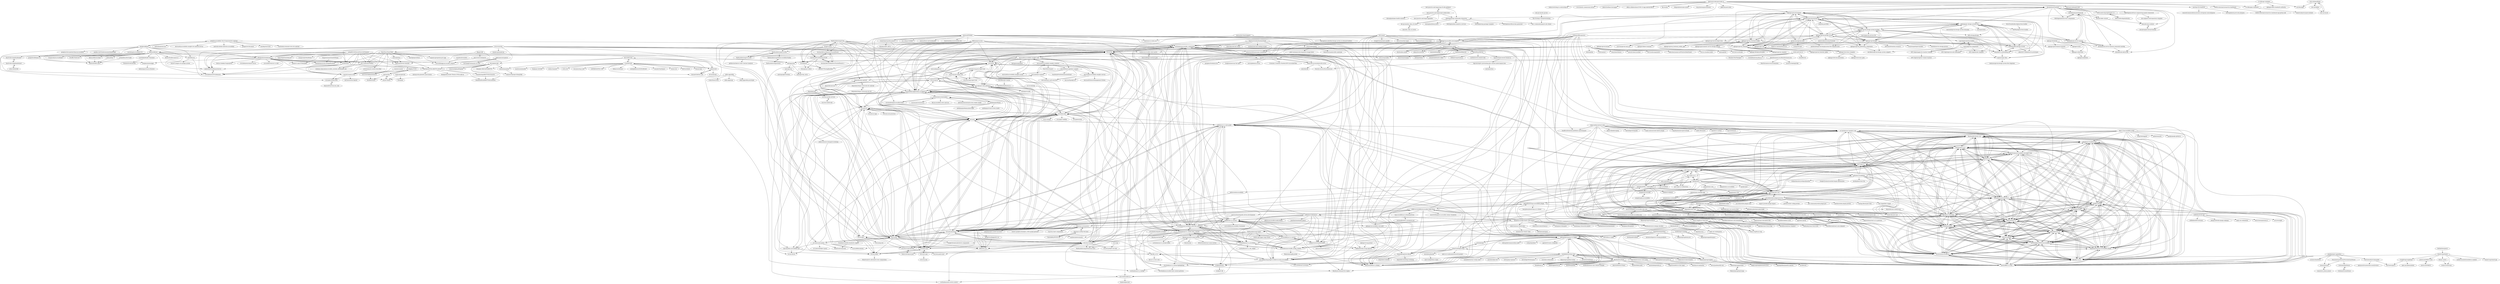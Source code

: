 digraph G {
"best-practice-and-impact/qa-of-code-guidance" -> "best-practice-and-impact/govcookiecutter"
"best-practice-and-impact/qa-of-code-guidance" -> "NHSDigital/rap-community-of-practice"
"microsoft/accessibility-insights-web" -> "microsoft/accessibility-insights-windows"
"microsoft/accessibility-insights-web" -> "w3c/wcag"
"microsoft/accessibility-insights-web" -> "microsoft/accessibility-insights-service"
"microsoft/accessibility-insights-web" -> "w3c/silver"
"microsoft/accessibility-insights-web" -> "accessibilitysupported/a11ysupport.io"
"microsoft/accessibility-insights-web" -> "w3c/aria"
"microsoft/accessibility-insights-web" -> "microsoft/axe-pipelines-samples"
"microsoft/accessibility-insights-web" -> "scottaohara/accessible_components"
"microsoft/accessibility-insights-web" -> "act-rules/act-rules.github.io"
"microsoft/accessibility-insights-web" -> "scottaohara/accessibility_interview_questions"
"microsoft/accessibility-insights-web" -> "openpmix/openpmix" ["e"=1]
"microsoft/accessibility-insights-web" -> "w3c/wai-tutorials"
"microsoft/accessibility-insights-web" -> "w3c/aria-practices"
"microsoft/accessibility-insights-web" -> "WICG/aom"
"microsoft/accessibility-insights-web" -> "microsoft/accessibility-insights-action"
"w3c/aria" -> "w3c/aria-practices"
"w3c/aria" -> "w3c/wcag"
"w3c/aria" -> "w3c/html-aria"
"w3c/aria" -> "w3c/html-aam"
"w3c/aria" -> "w3c/aria-at"
"w3c/aria" -> "WICG/aom"
"w3c/aria" -> "act-rules/act-rules.github.io"
"w3c/aria" -> "w3c/silver"
"w3c/aria" -> "w3c/accname"
"w3c/aria" -> "w3c/wai-tutorials"
"w3c/aria" -> "w3c/wcag21"
"w3c/aria" -> "scottaohara/accessibility_interview_questions"
"w3c/aria" -> "accessibilitysupported/a11ysupport.io"
"w3c/aria" -> "cehfisher/a11y-style-guide"
"w3c/aria" -> "FreedomScientific/standards-support"
"nhsuk/nhsuk-frontend" -> "nhsuk/nhsuk-prototype-kit"
"nhsuk/nhsuk-frontend" -> "nhsuk/nhsuk-service-manual"
"nhsuk/nhsuk-frontend" -> "NHSDigital/nhsuk-react-components"
"nhsuk/nhsuk-frontend" -> "alphagov/govuk-frontend"
"nhsuk/nhsuk-frontend" -> "nhsuk/nhsuk-service-manual-community-backlog"
"nhsuk/nhsuk-frontend" -> "nhsuk/cookie-consent"
"nhsuk/nhsuk-frontend" -> "NHSLeadership/nightingale-2-0"
"nhsuk/nhsuk-frontend" -> "nhsuk/wagtail-nhsuk-frontend"
"nhsuk/nhsuk-frontend" -> "NHSDigital/software-engineering-quality-framework"
"nhsuk/nhsuk-frontend" -> "alphagov/govuk-prototype-kit"
"nhsuk/nhsuk-frontend" -> "ctdesign/gov-design-systems-list"
"nhsuk/nhsuk-frontend" -> "nhsx/old-nhsx-website"
"nhsuk/nhsuk-frontend" -> "alphagov/govuk-design-system"
"nhsuk/nhsuk-frontend" -> "nhsuk/nhsuk-sketch-file"
"nhsuk/nhsuk-frontend" -> "alphagov/govuk_frontend_toolkit"
"Heydon/REVENGE.CSS" -> "aduggin/accessibility-fails"
"Heydon/REVENGE.CSS" -> "prettydiff/a11y-tools"
"Heydon/REVENGE.CSS" -> "ffoodd/a11y.css"
"Heydon/REVENGE.CSS" -> "AccessLint/accesslint.js"
"Heydon/REVENGE.CSS" -> "angular/protractor-accessibility-plugin"
"Heydon/REVENGE.CSS" -> "stevefaulkner/HTML5accessibility"
"Heydon/REVENGE.CSS" -> "18F/accessibility"
"Heydon/REVENGE.CSS" -> "dequelabs/axe-cli"
"Heydon/REVENGE.CSS" -> "medialize/ally.js"
"Heydon/REVENGE.CSS" -> "addyosmani/a11y"
"Heydon/REVENGE.CSS" -> "liip/TheA11yMachine"
"Heydon/REVENGE.CSS" -> "github/lightcrawler"
"Heydon/REVENGE.CSS" -> "jxnblk/colorable"
"Heydon/REVENGE.CSS" -> "brunopulis/awesome-a11y"
"Heydon/REVENGE.CSS" -> "reactjs/react-a11y"
"fymmot/inclusive-dates" -> "duetds/date-picker" ["e"=1]
"fymmot/inclusive-dates" -> "alphagov/accessible-autocomplete"
"fymmot/inclusive-dates" -> "adamsilver/nostyle"
"fymmot/inclusive-dates" -> "deoostfrees/Parvus"
"fymmot/inclusive-dates" -> "manzinello/mailgo" ["e"=1]
"fymmot/inclusive-dates" -> "toolness/accessible-color-matrix"
"fymmot/inclusive-dates" -> "KittyGiraudel/a11y-dialog" ["e"=1]
"fymmot/inclusive-dates" -> "lmammino/financial"
"scottaohara/a11y_styled_form_controls" -> "scottaohara/accessible_components"
"scottaohara/a11y_styled_form_controls" -> "scottaohara/accessible_modal_window"
"scottaohara/a11y_styled_form_controls" -> "scottaohara/a11y_accordions"
"scottaohara/a11y_styled_form_controls" -> "accessibilitysupported/a11ysupport.io"
"scottaohara/a11y_styled_form_controls" -> "scottaohara/accessibility_interview_questions"
"scottaohara/a11y_styled_form_controls" -> "KittyGiraudel/a11y-dialog" ["e"=1]
"scottaohara/a11y_styled_form_controls" -> "alphagov/accessible-autocomplete"
"scottaohara/a11y_styled_form_controls" -> "Heydon/watched-box" ["e"=1]
"scottaohara/a11y_styled_form_controls" -> "accessibility/a11y-courses"
"scottaohara/a11y_styled_form_controls" -> "edenspiekermann/a11y-toggle"
"scottaohara/a11y_styled_form_controls" -> "ericwbailey/accessible-html-content-patterns"
"scottaohara/a11y_styled_form_controls" -> "ThePacielloGroup/AT-browser-tests"
"scottaohara/a11y_styled_form_controls" -> "Heydon/inclusive-menu-button"
"scottaohara/a11y_styled_form_controls" -> "maxboeck/eleventastic" ["e"=1]
"scottaohara/a11y_styled_form_controls" -> "scottaohara/a11y_breadcrumbs"
"pa11y/pa11y-dashboard" -> "pa11y/pa11y"
"pa11y/pa11y-dashboard" -> "pa11y/pa11y-webservice"
"pa11y/pa11y-dashboard" -> "pa11y/pa11y-ci"
"pa11y/pa11y-dashboard" -> "paypal/AATT"
"pa11y/pa11y-dashboard" -> "liip/TheA11yMachine"
"pa11y/pa11y-dashboard" -> "open-indy/Koa11y"
"pa11y/pa11y-dashboard" -> "squizlabs/HTML_CodeSniffer"
"pa11y/pa11y-dashboard" -> "pa11y/sidekick"
"pa11y/pa11y-dashboard" -> "github/accessibilityjs"
"pa11y/pa11y-dashboard" -> "dequelabs/axe-core"
"pa11y/pa11y-dashboard" -> "KittyGiraudel/a11y-dialog" ["e"=1]
"pa11y/pa11y-dashboard" -> "brunopulis/awesome-a11y"
"pa11y/pa11y-dashboard" -> "frend/frend.co" ["e"=1]
"pa11y/pa11y-dashboard" -> "jdan/tota11y"
"pa11y/pa11y-dashboard" -> "a11yproject/a11yproject.com"
"ericwbailey/a11y-syntax-highlighting" -> "Heydon/on-demand-live-region"
"ericwbailey/a11y-syntax-highlighting" -> "accessibilitysupported/a11ysupport.io"
"ericwbailey/a11y-syntax-highlighting" -> "Heydon/inclusive-menu-button"
"ericwbailey/a11y-syntax-highlighting" -> "scottaohara/a11y_tooltips"
"ericwbailey/a11y-syntax-highlighting" -> "ericwbailey/accessible-html-content-patterns"
"adobe-accessibility/Accessible-Mega-Menu" -> "paypal/bootstrap-accessibility-plugin"
"adobe-accessibility/Accessible-Mega-Menu" -> "edenspiekermann/a11y-toggle"
"adobe-accessibility/Accessible-Mega-Menu" -> "prettydiff/a11y-tools"
"adobe-accessibility/Accessible-Mega-Menu" -> "scottaohara/accessibility_interview_questions"
"adobe-accessibility/Accessible-Mega-Menu" -> "wpaccessibility/a11ythemepatterns"
"adobe-accessibility/Accessible-Mega-Menu" -> "ableplayer/ableplayer"
"adobe-accessibility/Accessible-Mega-Menu" -> "dequelabs/pattern-library"
"adobe-accessibility/Accessible-Mega-Menu" -> "scottaohara/accessible_components"
"adobe-accessibility/Accessible-Mega-Menu" -> "nico3333fr/jquery-accessible-subnav-dropdown"
"adobe-accessibility/Accessible-Mega-Menu" -> "KittyGiraudel/a11y-dialog" ["e"=1]
"adobe-accessibility/Accessible-Mega-Menu" -> "scottaohara/a11y_accordions"
"adobe-accessibility/Accessible-Mega-Menu" -> "joe-watkins/top-people-to-follow-in-web-accessibility"
"ideal-postcodes/postcodes.io" -> "gibbs/uk-postcodes"
"ideal-postcodes/postcodes.io" -> "martinjc/UK-GeoJSON"
"ideal-postcodes/postcodes.io" -> "UKHSA-Internal/coronavirus-dashboard"
"ideal-postcodes/postcodes.io" -> "alphagov/govuk-frontend"
"ideal-postcodes/postcodes.io" -> "ideal-postcodes/postcode"
"ideal-postcodes/postcodes.io" -> "tadast/switching-to-contracting-uk" ["e"=1]
"ideal-postcodes/postcodes.io" -> "nhsuk/nhsuk-frontend"
"ideal-postcodes/postcodes.io" -> "alphagov/accessible-autocomplete"
"ideal-postcodes/postcodes.io" -> "co-cddo/open-standards"
"ideal-postcodes/postcodes.io" -> "ncvo/charity-commission-extract"
"ideal-postcodes/postcodes.io" -> "JamesGardiner/chwrapper"
"ideal-postcodes/postcodes.io" -> "ukhsa-collaboration/COVID-19-app-Android-BETA" ["e"=1]
"ideal-postcodes/postcodes.io" -> "bbc/wraith" ["e"=1]
"ideal-postcodes/postcodes.io" -> "rdingwall/awesome-monzo" ["e"=1]
"ideal-postcodes/postcodes.io" -> "wp-premium/gravityforms" ["e"=1]
"stevefaulkner/HTML5accessibility" -> "aduggin/accessibility-fails"
"stevefaulkner/HTML5accessibility" -> "prettydiff/a11y-tools"
"stevefaulkner/HTML5accessibility" -> "18F/accessibility"
"stevefaulkner/HTML5accessibility" -> "angular/protractor-accessibility-plugin"
"stevefaulkner/HTML5accessibility" -> "AccessLint/accesslint.js"
"stevefaulkner/HTML5accessibility" -> "dequelabs/axe-cli"
"stevefaulkner/HTML5accessibility" -> "liip/TheA11yMachine"
"stevefaulkner/HTML5accessibility" -> "Heydon/REVENGE.CSS"
"stevefaulkner/HTML5accessibility" -> "ffoodd/a11y.css"
"stevefaulkner/HTML5accessibility" -> "medialize/ally.js"
"stevefaulkner/HTML5accessibility" -> "addyosmani/a11y"
"stevefaulkner/HTML5accessibility" -> "github/lightcrawler"
"stevefaulkner/HTML5accessibility" -> "GoogleChrome/accessibility-developer-tools"
"stevefaulkner/HTML5accessibility" -> "reactjs/react-a11y"
"stevefaulkner/HTML5accessibility" -> "jxnblk/colorable"
"ffoodd/a11y.css" -> "aduggin/accessibility-fails"
"ffoodd/a11y.css" -> "Heydon/REVENGE.CSS"
"ffoodd/a11y.css" -> "addyosmani/a11y"
"ffoodd/a11y.css" -> "medialize/ally.js"
"ffoodd/a11y.css" -> "github/lightcrawler"
"ffoodd/a11y.css" -> "prettydiff/a11y-tools"
"ffoodd/a11y.css" -> "angular/protractor-accessibility-plugin"
"ffoodd/a11y.css" -> "AccessLint/accesslint.js"
"ffoodd/a11y.css" -> "jxnblk/colorable"
"ffoodd/a11y.css" -> "18F/accessibility"
"ffoodd/a11y.css" -> "stevefaulkner/HTML5accessibility"
"ffoodd/a11y.css" -> "brunopulis/awesome-a11y"
"ffoodd/a11y.css" -> "dequelabs/axe-cli"
"ffoodd/a11y.css" -> "liip/TheA11yMachine"
"ffoodd/a11y.css" -> "reactjs/react-a11y"
"GoogleChrome/accessibility-developer-tools" -> "jdan/tota11y"
"GoogleChrome/accessibility-developer-tools" -> "github/lightcrawler"
"GoogleChrome/accessibility-developer-tools" -> "prettydiff/a11y-tools"
"GoogleChrome/accessibility-developer-tools" -> "addyosmani/a11y"
"GoogleChrome/accessibility-developer-tools" -> "stevefaulkner/HTML5accessibility"
"GoogleChrome/accessibility-developer-tools" -> "medialize/ally.js"
"GoogleChrome/accessibility-developer-tools" -> "AccessLint/accesslint.js"
"GoogleChrome/accessibility-developer-tools" -> "reactjs/react-a11y"
"GoogleChrome/accessibility-developer-tools" -> "18F/accessibility"
"GoogleChrome/accessibility-developer-tools" -> "angular/protractor-accessibility-plugin"
"GoogleChrome/accessibility-developer-tools" -> "ffoodd/a11y.css"
"GoogleChrome/accessibility-developer-tools" -> "a11yproject/a11yproject.com"
"GoogleChrome/accessibility-developer-tools" -> "aduggin/accessibility-fails"
"GoogleChrome/accessibility-developer-tools" -> "liip/TheA11yMachine"
"GoogleChrome/accessibility-developer-tools" -> "pa11y/pa11y"
"paypal/nemo-core" -> "paypal/nemo-example-app"
"paypal/nemo-core" -> "paypal/nemo-view"
"discordier/sam" -> "s-macke/SAM"
"discordier/sam" -> "vidarh/SAM"
"discordier/sam" -> "Imrane03/better-sam"
"discordier/sam" -> "dectalk/dectalk"
"discordier/sam" -> "calzoneman/aeiou"
"ctdesign/gov-design-systems-list" -> "UKHomeOffice/design-system"
"ctdesign/gov-design-systems-list" -> "dwp/sketch_wireframing_kit"
"ctdesign/gov-design-systems-list" -> "charlesrt/gov-flow"
"ctdesign/gov-design-systems-list" -> "alphagov/govuk-design-system-backlog"
"ctdesign/gov-design-systems-list" -> "DEFRA/digital-form-builder"
"ctdesign/gov-design-systems-list" -> "alphagov/govuk-prototype-kit"
"ctdesign/gov-design-systems-list" -> "nhsuk/nhsuk-service-manual"
"ctdesign/gov-design-systems-list" -> "alphagov/govdesign"
"ctdesign/gov-design-systems-list" -> "abbott567/validation-for-prototypes"
"ctdesign/gov-design-systems-list" -> "enoranidi/govuk-design-system-balsamiq"
"ctdesign/gov-design-systems-list" -> "tsmorgan/shots"
"ctdesign/gov-design-systems-list" -> "defra-design/design"
"ctdesign/gov-design-systems-list" -> "daviddotto/govuk-design-system-snippets"
"paypal/nemo-example-app" -> "paypal/nemo-screenshot"
"blindpandas/bookworm" -> "mush42/sonata-nvda"
"blindpandas/bookworm" -> "MCV-Software/TWBlue"
"blindpandas/bookworm" -> "accessibleapps/accessible_output2"
"blindpandas/bookworm" -> "jmdaweb/NVDARemoteServer"
"blindpandas/bookworm" -> "josephsl/wintenApps"
"blindpandas/bookworm" -> "derekriemer/nvda-notepadPlusPlus"
"blindpandas/bookworm" -> "yplassiard/nvda-translate"
"blindpandas/bookworm" -> "jcsteh/osara"
"blindpandas/bookworm" -> "NVDARemote/NVDARemote"
"blindpandas/bookworm" -> "gumerov-amir/TTMediaBot"
"blindpandas/bookworm" -> "Kostya-Gladkiy/UnigramPlus"
"blindpandas/bookworm" -> "NVDARemote/remote-server"
"blindpandas/bookworm" -> "accessifix/nvda-for-vs-code"
"marcysutton/empathy-driven-development" -> "mgifford/a11y-courses"
"marcysutton/empathy-driven-development" -> "svinkle/launchy"
"scottaohara/accessibility_interview_questions" -> "scottaohara/accessible_components"
"scottaohara/accessibility_interview_questions" -> "mgifford/a11y-courses"
"scottaohara/accessibility_interview_questions" -> "scottaohara/accessible_modal_window"
"scottaohara/accessibility_interview_questions" -> "joe-watkins/top-people-to-follow-in-web-accessibility"
"scottaohara/accessibility_interview_questions" -> "svinkle/launchy"
"scottaohara/accessibility_interview_questions" -> "scottaohara/a11y_accordions"
"scottaohara/accessibility_interview_questions" -> "cehfisher/a11y-style-guide"
"scottaohara/accessibility_interview_questions" -> "w3c/wcag"
"scottaohara/accessibility_interview_questions" -> "microsoft/sonder-ui"
"scottaohara/accessibility_interview_questions" -> "ericwbailey/empathy-prompts"
"scottaohara/accessibility_interview_questions" -> "scottaohara/a11y_styled_form_controls"
"scottaohara/accessibility_interview_questions" -> "scottaohara/a11y_tooltips"
"scottaohara/accessibility_interview_questions" -> "accessibilitysupported/a11ysupport.io"
"scottaohara/accessibility_interview_questions" -> "hidde/eleventy-wcag-reporter"
"scottaohara/accessibility_interview_questions" -> "w3c/aria-practices"
"s-macke/SAM" -> "vidarh/SAM"
"s-macke/SAM" -> "discordier/sam"
"s-macke/SAM" -> "tildearrow/furnace" ["e"=1]
"s-macke/SAM" -> "earlephilhower/ESP8266SAM" ["e"=1]
"s-macke/SAM" -> "Imrane03/better-sam"
"s-macke/SAM" -> "s-macke/VoxelSpace" ["e"=1]
"s-macke/SAM" -> "rxi/microui" ["e"=1]
"s-macke/SAM" -> "fdivitto/FabGL" ["e"=1]
"s-macke/SAM" -> "floooh/chips" ["e"=1]
"s-macke/SAM" -> "mackron/miniaudio" ["e"=1]
"s-macke/SAM" -> "Stephane-D/SGDK" ["e"=1]
"s-macke/SAM" -> "cnlohr/channel3" ["e"=1]
"s-macke/SAM" -> "cc65/cc65" ["e"=1]
"s-macke/SAM" -> "rossumur/esp_8_bit" ["e"=1]
"s-macke/SAM" -> "LMP88959/NTSC-CRT" ["e"=1]
"stowball/eqio" -> "edenspiekermann/a11y-toggle"
"stowball/eqio" -> "schne324/dragon-drop"
"karlgroves/diagnostic.css" -> "IBMa/Va11yS"
"accessibilitysupported/a11ysupport.io" -> "w3c/aria-at"
"accessibilitysupported/a11ysupport.io" -> "eps1lon/dom-accessibility-api"
"accessibilitysupported/a11ysupport.io" -> "act-rules/act-rules.github.io"
"accessibilitysupported/a11ysupport.io" -> "w3c/html-aam"
"accessibilitysupported/a11ysupport.io" -> "ericwbailey/a11y-syntax-highlighting"
"accessibilitysupported/a11ysupport.io" -> "scottaohara/aria-switch-control"
"accessibilitysupported/a11ysupport.io" -> "ThePacielloGroup/AT-browser-tests"
"accessibilitysupported/a11ysupport.io" -> "accessibility/Axioms"
"accessibilitysupported/a11ysupport.io" -> "A11yance/aria-query"
"accessibilitysupported/a11ysupport.io" -> "adobe-inclusive-design/id-workshop"
"accessibilitysupported/a11ysupport.io" -> "AccessLint/screenreaders"
"accessibilitysupported/a11ysupport.io" -> "scottaohara/accessible_components"
"accessibilitysupported/a11ysupport.io" -> "WICG/aom"
"accessibilitysupported/a11ysupport.io" -> "w3c/wcag-act"
"accessibilitysupported/a11ysupport.io" -> "w3c/wcag"
"w3c/wai-tutorials" -> "w3c/wai-wcag-quickref"
"w3c/wai-tutorials" -> "w3c/html-aam"
"w3c/wai-tutorials" -> "w3c/html-aria"
"w3c/wai-tutorials" -> "w3c/wcag"
"w3c/wai-tutorials" -> "w3c/wcag21"
"w3c/wai-tutorials" -> "w3c/aria"
"w3c/wai-tutorials" -> "w3c/aria-practices"
"w3c/wai-tutorials" -> "bbc/bbc-a11y"
"w3c/wai-tutorials" -> "ThePacielloGroup/AT-browser-tests"
"w3c/wai-tutorials" -> "IBMa/Va11yS"
"w3c/wai-tutorials" -> "w3c/aria-at"
"w3c/wai-tutorials" -> "w3c/accname"
"w3c/wai-tutorials" -> "w3c/wai-people-use-web"
"w3c/wai-tutorials" -> "w3c/wai-quick-start"
"w3c/wai-tutorials" -> "w3c/silver"
"selfdefined/web-app" -> "selfdefined/devsofcolour"
"selfdefined/web-app" -> "karlgroves/overlayfactsheet"
"selfdefined/web-app" -> "jlengstorf/eslint-plugin-replyguy" ["e"=1]
"selfdefined/web-app" -> "Andy-set-studio/hylia" ["e"=1]
"selfdefined/web-app" -> "witch-house/pronoun.is" ["e"=1]
"selfdefined/web-app" -> "cevr/overnight" ["e"=1]
"selfdefined/web-app" -> "mgifford/a11y-courses"
"selfdefined/web-app" -> "scottaohara/accessibility_interview_questions"
"selfdefined/web-app" -> "joe-watkins/top-people-to-follow-in-web-accessibility"
"ableplayer/ableplayer" -> "paypal/accessible-html5-video-player"
"ableplayer/ableplayer" -> "w3c/wai-tutorials"
"ableplayer/ableplayer" -> "cehfisher/a11y-style-guide"
"ableplayer/ableplayer" -> "KittyGiraudel/a11y-dialog" ["e"=1]
"ableplayer/ableplayer" -> "adobe-accessibility/Accessible-Mega-Menu"
"ableplayer/ableplayer" -> "IBMa/Va11yS"
"ableplayer/ableplayer" -> "mgifford/a11y-courses"
"ableplayer/ableplayer" -> "scottaohara/accessible_modal_window"
"ableplayer/ableplayer" -> "ericwbailey/empathy-prompts"
"ableplayer/ableplayer" -> "scottaohara/accessible_components"
"ableplayer/ableplayer" -> "ThePacielloGroup/cupper"
"ableplayer/ableplayer" -> "joe-watkins/top-people-to-follow-in-web-accessibility"
"ableplayer/ableplayer" -> "karlgroves/overlayfactsheet"
"ableplayer/ableplayer" -> "gdkraus/accessible-modal-dialog" ["e"=1]
"ableplayer/ableplayer" -> "jonathantneal/media-player"
"brailcom/speechd" -> "chrys87/fenrir"
"brailcom/speechd" -> "Elleo/pied"
"microsoft/accessibility-insights-windows" -> "microsoft/accessibility-insights-web"
"microsoft/accessibility-insights-windows" -> "microsoft/axe-windows"
"microsoft/accessibility-insights-windows" -> "microsoft/accessibility-insights-service"
"microsoft/accessibility-insights-windows" -> "microsoft/axe-pipelines-samples"
"microsoft/accessibility-insights-windows" -> "FlaUI/FlaUInspect" ["e"=1]
"soundmud/soundrts" -> "accessibleapps/accessible_output2"
"Heydon/bruck" -> "Heydon/inclusive-menu-button"
"Heydon/bruck" -> "Heydon/cress"
"Heydon/bruck" -> "Andy-set-studio/goron" ["e"=1]
"Heydon/bruck" -> "ThePacielloGroup/cupper"
"IlyaOvodov/AngelinaReader" -> "IlyaOvodov/AngelinaDataset"
"alphagov/govuk_elements" -> "alphagov/govuk_frontend_toolkit"
"alphagov/govuk_elements" -> "alphagov/govuk_template"
"alphagov/govuk_elements" -> "alphagov/govuk-prototype-kit"
"alphagov/govuk_elements" -> "dwp/sketch_wireframing_kit"
"alphagov/govuk_elements" -> "alphagov/govuk_frontend_alpha"
"alphagov/govuk_elements" -> "charlesrt/gov-flow"
"CoreyGinnivan/whocanuse" -> "karlgroves/overlayfactsheet"
"CoreyGinnivan/whocanuse" -> "Myndex/SAPC-APCA" ["e"=1]
"CoreyGinnivan/whocanuse" -> "accessibilitysupported/a11ysupport.io"
"CoreyGinnivan/whocanuse" -> "matuzo/HTMHell"
"ThePacielloGroup/CCAe" -> "ThePacielloGroup/CCA-Win"
"ThePacielloGroup/CCAe" -> "ThePacielloGroup/CCA-OSX"
"ThePacielloGroup/CCAe" -> "SSAgov/ANDI"
"ThePacielloGroup/CCAe" -> "act-rules/act-rules.github.io"
"ThePacielloGroup/CCAe" -> "w3c/wcag"
"ThePacielloGroup/CCAe" -> "toolness/accessible-color-matrix"
"ThePacielloGroup/CCAe" -> "Section508Coordinators/TrustedTester"
"ThePacielloGroup/CCAe" -> "scottaohara/accessible_components"
"ThePacielloGroup/CCAe" -> "WICG/aom"
"ThePacielloGroup/CCAe" -> "w3c/aria"
"ThePacielloGroup/CCAe" -> "GSA/openacr"
"ThePacielloGroup/CCAe" -> "w3c/aria-practices"
"ThePacielloGroup/CCAe" -> "Section508Coordinators/SCRT"
"ThePacielloGroup/CCAe" -> "accessibilitysupported/a11ysupport.io"
"ThePacielloGroup/CCAe" -> "w3c/aria-at"
"nhsuk/nhsuk-service-manual" -> "nhsuk/nhsuk-service-manual-community-backlog"
"nhsuk/nhsuk-service-manual" -> "nhsuk/nhsuk-prototype-kit"
"nhsuk/nhsuk-service-manual" -> "nhsuk/nhsuk-sketch-file"
"paypal/bootstrap-accessibility-plugin" -> "bassjobsen/bootstrap-a11y-theme"
"paypal/bootstrap-accessibility-plugin" -> "adobe-accessibility/Accessible-Mega-Menu"
"paypal/bootstrap-accessibility-plugin" -> "IBMa/Va11yS"
"paypal/bootstrap-accessibility-plugin" -> "nico3333fr/jquery-accessible-tabs-aria"
"microsoft/axe-windows" -> "microsoft/axe-sarif-converter"
"microsoft/axe-windows" -> "microsoft/accessibility-insights-windows"
"microsoft/axe-windows" -> "dequelabs/axe-android"
"NHSLeadership/nightingale-2-0" -> "NHSLeadership/nhsblocks"
"ThePacielloGroup/CCA-Win" -> "ThePacielloGroup/CCA-OSX"
"ThePacielloGroup/CCA-Win" -> "ThePacielloGroup/WebAccessibilityToolbar"
"FreedomScientific/standards-support" -> "WhatSock/visual-aria"
"w3c/aria-at" -> "w3c/aria-at-app"
"w3c/aria-at" -> "w3c/html-aam"
"w3c/aria-at" -> "w3c/accname"
"w3c/aria-at" -> "w3c/at-driver"
"w3c/aria-at" -> "w3c/silver"
"w3c/aria-at" -> "accessibilitysupported/a11ysupport.io"
"w3c/aria-at" -> "w3c/html-aria"
"w3c/aria-at" -> "eps1lon/dom-accessibility-api"
"w3c/aria-at" -> "w3c/wai-aria-practices"
"w3c/silver" -> "w3c/html-aam"
"w3c/silver" -> "w3c/aria-at"
"w3c/silver" -> "w3c/html-aria"
"w3c/silver" -> "act-rules/act-rules.github.io"
"w3c/silver" -> "w3c/wcag"
"w3c/silver" -> "w3c/accname"
"w3c/silver" -> "w3c/aria"
"w3c/silver" -> "w3c/wcag-em-report-tool"
"w3c/silver" -> "w3c/aria-practices"
"w3c/silver" -> "w3c/wai-wcag-em-report-tool"
"w3c/silver" -> "karlgroves/overlayfactsheet"
"bbc/bbc-a11y" -> "joe-watkins/top-people-to-follow-in-web-accessibility"
"bbc/bbc-a11y" -> "w3c/wai-tutorials"
"bbc/bbc-a11y" -> "bbc/a11y-tests-web"
"microsoft/axe-pipelines-samples" -> "microsoft/axe-sarif-converter"
"microsoft/axe-pipelines-samples" -> "microsoft/accessibility-insights-action"
"microsoft/axe-pipelines-samples" -> "microsoft/accessibility-insights-service"
"microsoft/axe-pipelines-samples" -> "TroyWalshProf/SeleniumAxeDotnet"
"microsoft/axe-pipelines-samples" -> "microsoft/axe-windows"
"govuk-react/govuk-react" -> "alphagov/govuk-frontend"
"govuk-react/govuk-react" -> "alphagov/govuk-design-system"
"govuk-react/govuk-react" -> "surevine/govuk-react-jsx"
"govuk-react/govuk-react" -> "alphagov/govuk-prototype-kit"
"govuk-react/govuk-react" -> "daniel-ac-martin/NotGovUK"
"govuk-react/govuk-react" -> "cssinjs/istf-spec" ["e"=1]
"fejes713/accessibility-guide" -> "ZingGrid/zinggrid" ["e"=1]
"fejes713/accessibility-guide" -> "prettydiff/a11y-tools"
"fejes713/accessibility-guide" -> "stevefaulkner/HTML5accessibility"
"fejes713/accessibility-guide" -> "18F/accessibility"
"fejes713/accessibility-guide" -> "aduggin/accessibility-fails"
"fejes713/accessibility-guide" -> "angular/protractor-accessibility-plugin"
"fejes713/accessibility-guide" -> "dequelabs/axe-cli"
"fejes713/accessibility-guide" -> "Heydon/REVENGE.CSS"
"fejes713/accessibility-guide" -> "AccessLint/accesslint.js"
"fejes713/accessibility-guide" -> "liip/TheA11yMachine"
"fejes713/accessibility-guide" -> "adobe/leonardo" ["e"=1]
"fejes713/accessibility-guide" -> "GoogleChrome/accessibility-developer-tools"
"fejes713/accessibility-guide" -> "google/google.github.io" ["e"=1]
"fejes713/accessibility-guide" -> "github/lightcrawler"
"fejes713/accessibility-guide" -> "brunopulis/awesome-a11y"
"nhsuk/nhsuk-service-manual-community-backlog" -> "nhsuk/nhsuk-service-manual"
"nhsuk/nhsuk-service-manual-community-backlog" -> "nhsuk/nhsuk-sketch-file"
"nhsuk/nhsuk-service-manual-community-backlog" -> "nhsuk/nhsuk-prototype-kit"
"alphagov/govuk-design-system-backlog" -> "ctdesign/gov-design-systems-list"
"alphagov/govuk-design-system-backlog" -> "dwp/sketch_wireframing_kit"
"alphagov/govuk-design-system-backlog" -> "alphagov/govuk-design-system"
"alphagov/govuk-design-system-backlog" -> "alphagov/govuk-prototype-kit"
"alphagov/govuk-design-system-backlog" -> "UKHomeOffice/design-system"
"alphagov/govuk-design-system-backlog" -> "alphagov/govuk-frontend"
"alphagov/govuk-design-system-backlog" -> "alphagov/govdesign"
"alphagov/govuk-design-system-backlog" -> "paulmsmith/govuk-designsystem-flow-diagram-miro"
"alphagov/govuk-design-system-backlog" -> "alphagov/govuk_publishing_components"
"alphagov/govuk-design-system-backlog" -> "charlesrt/gov-flow"
"alphagov/govuk-design-system-backlog" -> "alphagov/govuk_elements"
"alphagov/govuk-design-system-backlog" -> "defra-design/design"
"alphagov/govuk-design-system-backlog" -> "x-govuk/govuk-services-list"
"alphagov/govuk-design-system-backlog" -> "nhsuk/nhsuk-service-manual-community-backlog"
"alphagov/wcag-primer" -> "hidde/eleventy-wcag-reporter"
"brltty/brltty" -> "liblouis/braille-specs"
"asterics/AsTeRICS-Grid" -> "asterics/AsTeRICS"
"matatk/landmarks" -> "alastc/adaptation-scripts"
"dkager/tolk" -> "qtnc/UniversalSpeech"
"dkager/tolk" -> "accessibleapps/accessible_output2"
"dkager/tolk" -> "derekriemer/nvda-notepadPlusPlus"
"trishume/FusionMouse" -> "trishume/PolyMouse"
"microsoft/accessibility-insights-service" -> "microsoft/axe-sarif-converter"
"microsoft/accessibility-insights-service" -> "microsoft/ga4gh-tes" ["e"=1]
"microsoft/accessibility-insights-service" -> "microsoft/FeatureManagement-Python" ["e"=1]
"DFE-Digital/apply-for-teacher-training" -> "x-govuk/govuk-form-builder"
"DFE-Digital/apply-for-teacher-training" -> "DFE-Digital/register-trainee-teachers"
"alphagov/collections" -> "alphagov/publisher"
"pa11y/pa11y-webservice" -> "pa11y/pa11y-dashboard"
"Siteimprove/alfa" -> "act-rules/act-rules.github.io"
"nhsx/old-nhsx-website" -> "nhsuk/wagtail-nhsuk-frontend"
"davidacm/NVDA-IBMTTS-Driver" -> "Mohamed00/AltIBMTTSDictionaries"
"davidacm/NVDA-IBMTTS-Driver" -> "thunderdrop/IBMTTSDictionaries"
"davidacm/NVDA-IBMTTS-Driver" -> "mush42/sonata-nvda"
"davidacm/NVDA-IBMTTS-Driver" -> "blindpandas/Audio-Themes-NVDA-Add-on"
"davidacm/NVDA-IBMTTS-Driver" -> "mltony/nvda-phonetic-punctuation"
"alphagov/govuk_template" -> "alphagov/govuk_frontend_toolkit"
"alphagov/govuk_template" -> "alphagov/govuk_elements"
"alphagov/govuk_template" -> "alphagov/govuk-prototype-kit"
"nhsuk/nhsuk-prototype-kit" -> "nhsuk/nhsuk-service-manual"
"nhsuk/nhsuk-prototype-kit" -> "nhsuk/nhsuk-sketch-file"
"nhsuk/nhsuk-prototype-kit" -> "NHSDigital/nhsuk-react-components"
"nhsuk/nhsuk-prototype-kit" -> "nhsuk/cookie-consent"
"x-govuk/govuk-form-builder" -> "x-govuk/govuk-components"
"x-govuk/govuk-form-builder" -> "DFE-Digital/govuk-rails-boilerplate"
"x-govuk/govuk-form-builder" -> "DFE-Digital/apply-for-teacher-training"
"x-govuk/govuk-form-builder" -> "DFE-Digital/rails-template"
"qtnc/UniversalSpeech" -> "datajake1999/SAPI5IBMTTS"
"qtnc/UniversalSpeech" -> "yplassiard/nvda-translate"
"microsoft/sonder-ui" -> "scottaohara/aria-switch-control"
"microsoft/sonder-ui" -> "hankchizljaw/tatl"
"asterics/AsTeRICS" -> "asterics/AsTeRICS-Grid"
"Section508Coordinators/TrustedTester" -> "Section508Coordinators/TrustedTester5.1"
"Section508Coordinators/TrustedTester" -> "Section508Coordinators/SCRT"
"w3c/core-aam" -> "w3c/svg-aam"
"w3c/core-aam" -> "w3c/html-aam"
"nirenr/jieshuo" -> "yplassiard/nvda-translate"
"w3c/accname" -> "w3c/html-aam"
"w3c/accname" -> "WhatSock/w3c-alternative-text-computation"
"dequelabs/axe-ios" -> "dequelabs/axe-android"
"dequelabs/axe-ios" -> "dequelabs/axrl"
"dequelabs/axrl" -> "w3c/wai-axsdb-services"
"nhsuk/wagtail-nhsuk-frontend" -> "nhsx/old-nhsx-website"
"yeluo1994/DSBI" -> "IlyaOvodov/AngelinaDataset"
"dequelabs/axe-android" -> "dequelabs/axe-ios"
"dequelabs/axe-android" -> "dequelabs/Deque-University-for-Android"
"dequelabs/axe-android" -> "microsoft/axe-windows"
"nhsuk/cookie-consent" -> "nhsx/old-nhsx-website"
"charlesrt/gov-flow" -> "dashouse/govuk-design-system-flow-diagrams"
"paypal/nemo-view" -> "paypal/nemo-screenshot"
"tjscollins/axe-crawler" -> "jessebeach/arborea11y"
"w3c/wai-axsdb-services" -> "w3c/wai-axsdb-web"
"w3c/wai-axsdb-web" -> "w3c/wai-axsdb-services"
"martinjc/UK-GeoJSON" -> "missinglink/uk-postcode-polygons"
"martinjc/UK-GeoJSON" -> "houseofcommonslibrary/uk-hex-cartograms-noncontiguous"
"paypal/accessible-html5-video-player" -> "ableplayer/ableplayer"
"paypal/accessible-html5-video-player" -> "w3c/wai-tutorials"
"paypal/accessible-html5-video-player" -> "paypal/bootstrap-accessibility-plugin"
"paypal/accessible-html5-video-player" -> "yatil/accessifyhtml5.js"
"paypal/accessible-html5-video-player" -> "adobe-accessibility/Accessible-Mega-Menu"
"paypal/accessible-html5-video-player" -> "jackzhang1204/sewise-player" ["e"=1]
"paypal/accessible-html5-video-player" -> "mediaelement/mediaelement" ["e"=1]
"paypal/accessible-html5-video-player" -> "flowplayer/flowplayer" ["e"=1]
"paypal/accessible-html5-video-player" -> "mderrick/react-html5video"
"paypal/accessible-html5-video-player" -> "pa11y/pa11y-dashboard"
"paypal/accessible-html5-video-player" -> "dollarshaveclub/reframe.js" ["e"=1]
"paypal/accessible-html5-video-player" -> "videogular/videogular" ["e"=1]
"paypal/accessible-html5-video-player" -> "squizlabs/HTML_CodeSniffer"
"paypal/accessible-html5-video-player" -> "karlgroves/diagnostic.css"
"paypal/accessible-html5-video-player" -> "Heydon/inclusive-design-checklist" ["e"=1]
"BearWare/TeamTalk5" -> "gumerov-amir/TTMediaBot"
"BearWare/TeamTalk5" -> "NVDARemote/NVDARemote"
"BearWare/TeamTalk5" -> "jmdaweb/NVDARemoteServer"
"BearWare/TeamTalk5" -> "jcsteh/osara"
"BearWare/TeamTalk5" -> "blindpandas/bookworm"
"BearWare/TeamTalk5" -> "mush42/sonata-nvda"
"BearWare/TeamTalk5" -> "samtupy/nvgt"
"BearWare/TeamTalk5" -> "MCV-Software/TWBlue"
"BearWare/TeamTalk5" -> "davidacm/NVDA-IBMTTS-Driver"
"BearWare/TeamTalk5" -> "nirenr/jieshuo"
"BearWare/TeamTalk5" -> "accessibleapps/accessible_output2"
"BearWare/TeamTalk5" -> "yplassiard/nvda-translate"
"BearWare/TeamTalk5" -> "dawidpieper/elten2"
"BearWare/TeamTalk5" -> "m1maker/FPRecorder"
"BearWare/TeamTalk5" -> "espeak-ng/espeak-ng-ios-app"
"scottaohara/accessible_components" -> "scottaohara/accessibility_interview_questions"
"scottaohara/accessible_components" -> "scottaohara/a11y_styled_form_controls"
"scottaohara/accessible_components" -> "scottaohara/accessible_modal_window"
"scottaohara/accessible_components" -> "KittyGiraudel/a11y-dialog" ["e"=1]
"scottaohara/accessible_components" -> "accessibilitysupported/a11ysupport.io"
"scottaohara/accessible_components" -> "scottaohara/a11y_accordions"
"scottaohara/accessible_components" -> "hidde/eleventy-wcag-reporter"
"scottaohara/accessible_components" -> "davatron5000/awesome-standalones" ["e"=1]
"scottaohara/accessible_components" -> "alphagov/accessible-autocomplete"
"scottaohara/accessible_components" -> "w3c/aria-practices"
"scottaohara/accessible_components" -> "cehfisher/a11y-style-guide"
"scottaohara/accessible_components" -> "frend/frend.co" ["e"=1]
"scottaohara/accessible_components" -> "mgifford/a11y-courses"
"scottaohara/accessible_components" -> "w3c/wcag"
"scottaohara/accessible_components" -> "w3c/aria"
"The-Strategy-Unit/pxtextmining" -> "nhs-r-community/quarto-nhs-theme"
"impressivewebs/frontend-feeds" -> "paulirish/frontend-feeds"
"impressivewebs/frontend-feeds" -> "davatron5000/awesome-standalones" ["e"=1]
"impressivewebs/frontend-feeds" -> "simevidas/web-dev-feeds" ["e"=1]
"impressivewebs/frontend-feeds" -> "scottaohara/accessible_components"
"impressivewebs/frontend-feeds" -> "zachleat/web-font-loading-recipes" ["e"=1]
"impressivewebs/frontend-feeds" -> "ausi/respimagelint"
"impressivewebs/frontend-feeds" -> "KittyGiraudel/a11y-dialog" ["e"=1]
"alphagov/govuk-prototype-kit" -> "alphagov/govuk_elements"
"alphagov/govuk-prototype-kit" -> "dwp/sketch_wireframing_kit"
"alphagov/govuk-prototype-kit" -> "alphagov/govuk_frontend_toolkit"
"alphagov/govuk-prototype-kit" -> "alphagov/govuk_template"
"alphagov/govuk-prototype-kit" -> "alphagov/govuk-design-system"
"alphagov/govuk-prototype-kit" -> "alphagov/govuk-design-system-backlog"
"alphagov/govuk-prototype-kit" -> "UKHomeOffice/design-system"
"alphagov/govuk-prototype-kit" -> "ctdesign/gov-design-systems-list"
"alphagov/govuk-prototype-kit" -> "alphagov/govuk-frontend"
"alphagov/govuk-prototype-kit" -> "alphagov/govdesign"
"alphagov/govuk-prototype-kit" -> "alphagov/gds-way"
"alphagov/govuk-prototype-kit" -> "charlesrt/gov-flow"
"alphagov/govuk-prototype-kit" -> "alphagov/govuk_frontend_toolkit_npm"
"alphagov/govuk-prototype-kit" -> "paulmsmith/govuk-designsystem-flow-diagram-miro"
"alphagov/govuk-prototype-kit" -> "dwp/dwp-portfolio"
"medialize/ally.js" -> "aduggin/accessibility-fails"
"medialize/ally.js" -> "ffoodd/a11y.css"
"medialize/ally.js" -> "prettydiff/a11y-tools"
"medialize/ally.js" -> "AccessLint/accesslint.js"
"medialize/ally.js" -> "addyosmani/a11y"
"medialize/ally.js" -> "angular/protractor-accessibility-plugin"
"medialize/ally.js" -> "Heydon/REVENGE.CSS"
"medialize/ally.js" -> "github/lightcrawler"
"medialize/ally.js" -> "18F/accessibility"
"medialize/ally.js" -> "stevefaulkner/HTML5accessibility"
"medialize/ally.js" -> "dequelabs/axe-cli"
"medialize/ally.js" -> "brunopulis/awesome-a11y"
"medialize/ally.js" -> "liip/TheA11yMachine"
"medialize/ally.js" -> "jxnblk/colorable"
"medialize/ally.js" -> "reactjs/react-a11y"
"dequelabs/axe-core-npm" -> "NickColley/jest-axe" ["e"=1]
"dequelabs/axe-core-npm" -> "dequelabs/react-axe"
"dequelabs/axe-core-npm" -> "jsx-eslint/eslint-plugin-jsx-a11y"
"dequelabs/axe-core-npm" -> "dequelabs/axe-core"
"dequelabs/axe-core-npm" -> "component-driven/cypress-axe" ["e"=1]
"dequelabs/axe-core-npm" -> "abhinaba-ghosh/axe-playwright" ["e"=1]
"dequelabs/axe-core-npm" -> "dequelabs/axe-webdriverjs"
"dequelabs/axe-core-npm" -> "reactjs/react-a11y"
"dequelabs/axe-core-npm" -> "w3c/wai-tutorials"
"dequelabs/axe-core-npm" -> "dequelabs/axe-core-maven-html"
"squizlabs/HTML_CodeSniffer" -> "paypal/AATT"
"squizlabs/HTML_CodeSniffer" -> "pa11y/pa11y-dashboard"
"squizlabs/HTML_CodeSniffer" -> "pa11y/pa11y"
"squizlabs/HTML_CodeSniffer" -> "yargalot/AccessSniff"
"squizlabs/HTML_CodeSniffer" -> "pa11y/pa11y-ci"
"squizlabs/HTML_CodeSniffer" -> "dequelabs/axe-core"
"squizlabs/HTML_CodeSniffer" -> "liip/TheA11yMachine"
"squizlabs/HTML_CodeSniffer" -> "addyosmani/a11y"
"squizlabs/HTML_CodeSniffer" -> "paypal/bootstrap-accessibility-plugin"
"squizlabs/HTML_CodeSniffer" -> "validator/validator" ["e"=1]
"squizlabs/HTML_CodeSniffer" -> "GoogleChrome/accessibility-developer-tools"
"squizlabs/HTML_CodeSniffer" -> "medialize/ally.js"
"squizlabs/HTML_CodeSniffer" -> "WICG/aom"
"squizlabs/HTML_CodeSniffer" -> "w3c/wai-wcag-quickref"
"squizlabs/HTML_CodeSniffer" -> "alphagov/accessibility-tool-audit"
"reactjs/react-a11y" -> "angular/protractor-accessibility-plugin"
"reactjs/react-a11y" -> "addyosmani/a11y"
"reactjs/react-a11y" -> "AccessLint/accesslint.js"
"reactjs/react-a11y" -> "medialize/ally.js"
"reactjs/react-a11y" -> "prettydiff/a11y-tools"
"reactjs/react-a11y" -> "ffoodd/a11y.css"
"reactjs/react-a11y" -> "aduggin/accessibility-fails"
"reactjs/react-a11y" -> "18F/accessibility"
"reactjs/react-a11y" -> "Heydon/REVENGE.CSS"
"reactjs/react-a11y" -> "stevefaulkner/HTML5accessibility"
"reactjs/react-a11y" -> "GoogleChrome/accessibility-developer-tools"
"reactjs/react-a11y" -> "jxnblk/colorable"
"reactjs/react-a11y" -> "github/lightcrawler"
"reactjs/react-a11y" -> "dequelabs/axe-cli"
"reactjs/react-a11y" -> "jdan/tota11y"
"addyosmani/a11y" -> "ffoodd/a11y.css"
"addyosmani/a11y" -> "aduggin/accessibility-fails"
"addyosmani/a11y" -> "angular/protractor-accessibility-plugin"
"addyosmani/a11y" -> "medialize/ally.js"
"addyosmani/a11y" -> "github/lightcrawler"
"addyosmani/a11y" -> "prettydiff/a11y-tools"
"addyosmani/a11y" -> "AccessLint/accesslint.js"
"addyosmani/a11y" -> "18F/accessibility"
"addyosmani/a11y" -> "dequelabs/axe-cli"
"addyosmani/a11y" -> "Heydon/REVENGE.CSS"
"addyosmani/a11y" -> "brunopulis/awesome-a11y"
"addyosmani/a11y" -> "reactjs/react-a11y"
"addyosmani/a11y" -> "jdan/tota11y"
"addyosmani/a11y" -> "stevefaulkner/HTML5accessibility"
"addyosmani/a11y" -> "jxnblk/colorable"
"matuzo/HTMHell" -> "cat-a-flame/CSSHell"
"matuzo/HTMHell" -> "hidde/eleventy-wcag-reporter"
"matuzo/HTMHell" -> "matuzo/front-end-bookmarks"
"matuzo/HTMHell" -> "scottaohara/accessible_components"
"matuzo/HTMHell" -> "karlgroves/overlayfactsheet"
"matuzo/HTMHell" -> "accessibilitysupported/a11ysupport.io"
"matuzo/HTMHell" -> "SaraSoueidan/sarasoueidan.dev"
"matuzo/HTMHell" -> "matuzo/a11y-tests.css"
"matuzo/HTMHell" -> "scottaohara/accessibility_interview_questions"
"matuzo/HTMHell" -> "alphagov/accessible-autocomplete"
"matuzo/HTMHell" -> "maxboeck/eleventastic" ["e"=1]
"matuzo/HTMHell" -> "joe-watkins/top-people-to-follow-in-web-accessibility"
"matuzo/HTMHell" -> "russmaxdesign/accessible-forms"
"matuzo/HTMHell" -> "CoreyGinnivan/whocanuse"
"Merkie/freespeech" -> "cboard-org/cboard"
"IBMa/equal-access" -> "act-rules/act-rules.github.io"
"IBMa/equal-access" -> "accessibilitysupported/a11ysupport.io"
"IBMa/equal-access" -> "w3c/aria"
"IBMa/equal-access" -> "w3c/html-aam"
"IBMa/equal-access" -> "ryersondmp/sa11y"
"IBMa/equal-access" -> "scottaohara/accessibility_interview_questions"
"IBMa/equal-access" -> "w3c/aria-at"
"IBMa/equal-access" -> "w3c/wcag21"
"IBMa/equal-access" -> "scottaohara/accessible_components"
"IBMa/equal-access" -> "GSA/openacr"
"IBMa/equal-access" -> "w3c/html-aria"
"IBMa/equal-access" -> "w3c/wcag"
"IBMa/equal-access" -> "w3c/silver"
"IBMa/equal-access" -> "microsoft/sonder-ui"
"IBMa/equal-access" -> "WICG/aom"
"ryersondmp/sa11y" -> "w3c/wcag-em-report-tool"
"w3c/coga" -> "w3c/wai-people-use-web"
"dectalk/dectalk" -> "mush42/sonata-nvda"
"dectalk/dectalk" -> "Mohamed00/AltIBMTTSDictionaries"
"dectalk/dectalk" -> "davidacm/NVDA-IBMTTS-Driver"
"dectalk/dectalk" -> "calzoneman/aeiou"
"dectalk/dectalk" -> "connornishijima/80speak"
"dectalk/dectalk" -> "whatsecretproject/SharpTalk"
"dectalk/dectalk" -> "datajake1999/SAPI5IBMTTS"
"accessibility/a11y-courses" -> "mgifford/a11y-courses"
"accessibility/a11y-courses" -> "joe-watkins/top-people-to-follow-in-web-accessibility"
"accessibility/a11y-courses" -> "AccessLint/screenreaders"
"accessibility/a11y-courses" -> "karlgroves/overlayfactsheet"
"NHSDigital/nhsuk-react-components" -> "nhsuk/nhsuk-prototype-kit"
"NHSDigital/software-engineering-quality-framework" -> "nhsx/old-nhsx-website"
"NHSDigital/software-engineering-quality-framework" -> "NHSDigital/rap-community-of-practice"
"NHSDigital/software-engineering-quality-framework" -> "nhs-england-tools/repository-template"
"jcsteh/osara" -> "blindpandas/bookworm"
"jcsteh/osara" -> "NVDARemote/NVDARemote"
"jcsteh/osara" -> "davidacm/NVDA-IBMTTS-Driver"
"jcsteh/osara" -> "chigkim/VOCR"
"jcsteh/osara" -> "mush42/sonata-nvda"
"jcsteh/osara" -> "jmdaweb/NVDARemoteServer"
"x-govuk/govuk-components" -> "x-govuk/govuk-form-builder"
"x-govuk/govuk-components" -> "DFE-Digital/apply-for-teacher-training"
"x-govuk/govuk-components" -> "DFE-Digital/rails-template"
"x-govuk/govuk-components" -> "DFE-Digital/govuk-rails-boilerplate"
"lmammino/financial" -> "abskmj/hukum"
"lmammino/financial" -> "simonwep/nanopop" ["e"=1]
"lmammino/financial" -> "fymmot/inclusive-dates"
"vidarh/SAM" -> "s-macke/SAM"
"vidarh/SAM" -> "bit-hack/SAM"
"vidarh/SAM" -> "Imrane03/better-sam"
"vidarh/SAM" -> "discordier/sam"
"MCV-Software/TWBlue" -> "sulaiman-alqusaimi/accessible_youtube_downloader_pro"
"NHSLeadership/nhsblocks" -> "NHSLeadership/nightingale-2-0"
"best-practice-and-impact/govcookiecutter" -> "best-practice-and-impact/qa-of-code-guidance"
"best-practice-and-impact/govcookiecutter" -> "nhsengland/open-health-statistics"
"best-practice-and-impact/govcookiecutter" -> "NHSDigital/rap-community-of-practice"
"best-practice-and-impact/govcookiecutter" -> "best-practice-and-impact/gptables"
"best-practice-and-impact/govcookiecutter" -> "nhs-pycom/nhs_time_of_travel"
"AccessLint/screenreaders" -> "phenomnomnominal/screen-reader-reader"
"AccessLint/screenreaders" -> "AccessLint/voiceover.js"
"AccessLint/screenreaders" -> "guidepup/guidepup"
"AccessLint/screenreaders" -> "russmaxdesign/accessible-forms"
"AccessLint/screenreaders" -> "bbc/accessibility-news-and-you"
"w3c/wcag-em-report-tool" -> "w3c/wai-atag-report-tool"
"w3c/wcag-em-report-tool" -> "w3c/wcag-act"
"w3c/wcag-em-report-tool" -> "w3c/wai-wcag-em-report-tool"
"adobe-inclusive-design/id-workshop" -> "accessibility/Axioms"
"Section508Coordinators/SCRT" -> "Section508Coordinators/TrustedTester5.1"
"Section508Coordinators/SCRT" -> "Section508Coordinators/TrustedTester"
"Section508Coordinators/SCRT" -> "atbcb/ICTTestingBaseline"
"Section508Coordinators/SCRT" -> "GSA/openacr-editor"
"Section508Coordinators/SCRT" -> "GSA/openacr"
"co-cddo/api-catalogue" -> "no10ds/rapid"
"co-cddo/api-catalogue" -> "co-cddo/open-standards"
"co-cddo/api-catalogue" -> "alphagov/data-standards-authority"
"co-cddo/api-catalogue" -> "alphagov/gds-way"
"alphagov/government-frontend" -> "alphagov/collections"
"alphagov/frontend" -> "alphagov/government-frontend"
"alphagov/frontend" -> "alphagov/publisher"
"alphagov/frontend" -> "alphagov/static"
"alphagov/frontend" -> "alphagov/collections"
"eps1lon/dom-accessibility-api" -> "w3c/at-driver"
"eps1lon/dom-accessibility-api" -> "w3c/accname"
"thunderdrop/IBMTTSDictionaries" -> "Mohamed00/AltIBMTTSDictionaries"
"ThePacielloGroup/WebAccessibilityToolbar" -> "ThePacielloGroup/aviewer"
"UKHSA-Internal/coronavirus-dashboard" -> "UKHSA-Internal/coronavirus-dashboard-api-python-sdk"
"XGovFormBuilder/digital-form-builder" -> "DEFRA/digital-form-builder"
"nico3333fr/jquery-accessible-tabs-aria" -> "nico3333fr/jquery-accessible-accordion-aria"
"nico3333fr/jquery-accessible-tabs-aria" -> "nico3333fr/jquery-accessible-hide-show-aria"
"nico3333fr/jquery-accessible-tabs-aria" -> "nico3333fr/jquery-accessible-modal-window-aria"
"nico3333fr/jquery-accessible-tabs-aria" -> "nico3333fr/jquery-accessible-carrousel-aria"
"dequelabs/axe-core" -> "pa11y/pa11y"
"dequelabs/axe-core" -> "jsx-eslint/eslint-plugin-jsx-a11y"
"dequelabs/axe-core" -> "a11yproject/a11yproject.com"
"dequelabs/axe-core" -> "jdan/tota11y"
"dequelabs/axe-core" -> "w3c/wcag"
"dequelabs/axe-core" -> "NickColley/jest-axe" ["e"=1]
"dequelabs/axe-core" -> "dequelabs/react-axe"
"dequelabs/axe-core" -> "dequelabs/axe-core-npm"
"dequelabs/axe-core" -> "GoogleChrome/accessibility-developer-tools"
"dequelabs/axe-core" -> "w3c/aria-practices"
"dequelabs/axe-core" -> "Heydon/inclusive-design-checklist" ["e"=1]
"dequelabs/axe-core" -> "garris/BackstopJS" ["e"=1]
"dequelabs/axe-core" -> "brunopulis/awesome-a11y"
"dequelabs/axe-core" -> "stylelint/stylelint" ["e"=1]
"dequelabs/axe-core" -> "mswjs/msw" ["e"=1]
"estelle/input-masking" -> "filamentgroup/politespace"
"estelle/input-masking" -> "filamentgroup/snapper"
"estelle/input-masking" -> "filamentgroup/formcore"
"estelle/input-masking" -> "danielguillan/quantity-queries" ["e"=1]
"estelle/input-masking" -> "edenspiekermann/a11y-toggle"
"matuzo/DevToolsSnippets" -> "matuzo/a11y-tests.css"
"matuzo/DevToolsSnippets" -> "georgedoescode/fluid-design-system-on-demand-builders"
"nhs-pycom/nhs.pycom" -> "The-Strategy-Unit/pxtextmining"
"jxnblk/colorable" -> "ffoodd/a11y.css"
"jxnblk/colorable" -> "aduggin/accessibility-fails"
"jxnblk/colorable" -> "addyosmani/a11y"
"jxnblk/colorable" -> "github/lightcrawler"
"jxnblk/colorable" -> "medialize/ally.js"
"jxnblk/colorable" -> "Heydon/REVENGE.CSS"
"jxnblk/colorable" -> "prettydiff/a11y-tools"
"jxnblk/colorable" -> "angular/protractor-accessibility-plugin"
"jxnblk/colorable" -> "AccessLint/accesslint.js"
"jxnblk/colorable" -> "18F/accessibility"
"jxnblk/colorable" -> "brunopulis/awesome-a11y"
"jxnblk/colorable" -> "stevefaulkner/HTML5accessibility"
"jxnblk/colorable" -> "reactjs/react-a11y"
"jxnblk/colorable" -> "dequelabs/axe-cli"
"jxnblk/colorable" -> "jdan/tota11y"
"wpaccessibility/a11ythemepatterns" -> "justintadlock/trt-customizer-pro" ["e"=1]
"brunopulis/awesome-a11y" -> "addyosmani/a11y"
"brunopulis/awesome-a11y" -> "ffoodd/a11y.css"
"brunopulis/awesome-a11y" -> "aduggin/accessibility-fails"
"brunopulis/awesome-a11y" -> "medialize/ally.js"
"brunopulis/awesome-a11y" -> "18F/accessibility"
"brunopulis/awesome-a11y" -> "AccessLint/accesslint.js"
"brunopulis/awesome-a11y" -> "Heydon/REVENGE.CSS"
"brunopulis/awesome-a11y" -> "prettydiff/a11y-tools"
"brunopulis/awesome-a11y" -> "angular/protractor-accessibility-plugin"
"brunopulis/awesome-a11y" -> "jxnblk/colorable"
"brunopulis/awesome-a11y" -> "pa11y/pa11y"
"brunopulis/awesome-a11y" -> "dequelabs/axe-cli"
"brunopulis/awesome-a11y" -> "a11yproject/a11yproject.com"
"brunopulis/awesome-a11y" -> "stevefaulkner/HTML5accessibility"
"brunopulis/awesome-a11y" -> "liip/TheA11yMachine"
"jdan/tota11y" -> "addyosmani/a11y"
"jdan/tota11y" -> "github/lightcrawler"
"jdan/tota11y" -> "GoogleChrome/accessibility-developer-tools"
"jdan/tota11y" -> "ffoodd/a11y.css"
"jdan/tota11y" -> "medialize/ally.js"
"jdan/tota11y" -> "pa11y/pa11y"
"jdan/tota11y" -> "a11yproject/a11yproject.com"
"jdan/tota11y" -> "reactjs/react-a11y"
"jdan/tota11y" -> "jxnblk/colorable"
"jdan/tota11y" -> "brunopulis/awesome-a11y"
"jdan/tota11y" -> "aduggin/accessibility-fails"
"jdan/tota11y" -> "AccessLint/accesslint.js"
"jdan/tota11y" -> "Heydon/REVENGE.CSS"
"jdan/tota11y" -> "prettydiff/a11y-tools"
"jdan/tota11y" -> "angular/protractor-accessibility-plugin"
"18F/accessibility" -> "AccessLint/accesslint.js"
"18F/accessibility" -> "prettydiff/a11y-tools"
"18F/accessibility" -> "angular/protractor-accessibility-plugin"
"18F/accessibility" -> "aduggin/accessibility-fails"
"18F/accessibility" -> "dequelabs/axe-cli"
"18F/accessibility" -> "stevefaulkner/HTML5accessibility"
"18F/accessibility" -> "liip/TheA11yMachine"
"18F/accessibility" -> "Heydon/REVENGE.CSS"
"18F/accessibility" -> "addyosmani/a11y"
"18F/accessibility" -> "ffoodd/a11y.css"
"18F/accessibility" -> "medialize/ally.js"
"18F/accessibility" -> "github/lightcrawler"
"18F/accessibility" -> "brunopulis/awesome-a11y"
"18F/accessibility" -> "jxnblk/colorable"
"18F/accessibility" -> "reactjs/react-a11y"
"ThePacielloGroup/aviewer" -> "ThePacielloGroup/WebAccessibilityToolbar"
"dataviza11y/resources" -> "dataviza11y/Why-We-Exist"
"dataviza11y/resources" -> "Chartability/POUR-CAF"
"dataviza11y/resources" -> "visa/visa-chart-components"
"dataviza11y/resources" -> "mgifford/a11y-courses"
"dataviza11y/resources" -> "accessibilitysupported/a11ysupport.io"
"dataviza11y/resources" -> "spiegelgraphics/nobel-laureates" ["e"=1]
"dataviza11y/resources" -> "reuters-graphics/example_svelte-graph-patterns" ["e"=1]
"russmaxdesign/accessible-forms" -> "AccessLint/screenreaders"
"Chartability/POUR-CAF" -> "dataviza11y/Why-We-Exist"
"NVDARemote/NVDARemote" -> "jmdaweb/NVDARemoteServer"
"paypal/AATT" -> "liip/TheA11yMachine"
"paypal/AATT" -> "squizlabs/HTML_CodeSniffer"
"paypal/AATT" -> "pa11y/pa11y-dashboard"
"paypal/AATT" -> "pa11y/pa11y"
"paypal/AATT" -> "addyosmani/a11y"
"paypal/AATT" -> "haltersweb/Accessibility"
"paypal/AATT" -> "dequelabs/axe-core"
"paypal/AATT" -> "GoogleChrome/accessibility-developer-tools"
"paypal/AATT" -> "paypal/nemo-core"
"paypal/AATT" -> "dequelabs/pattern-library"
"paypal/AATT" -> "paypal/nemo-accessibility"
"paypal/AATT" -> "quailjs/quail"
"paypal/AATT" -> "pa11y/pa11y-ci"
"paypal/AATT" -> "schne324/dragon-drop"
"paypal/AATT" -> "WICG/aom"
"yargalot/AccessSniff" -> "yargalot/gulp-accessibility"
"Imrane03/better-sam" -> "vidarh/SAM"
"davidtheclark/react-aria-menubutton" -> "davidtheclark/react-aria-tabpanel"
"davidtheclark/react-aria-menubutton" -> "davidtheclark/react-aria-modal"
"haltersweb/Accessibility" -> "IBMa/Va11yS"
"GSA/openacr" -> "atbcb/ICTTestingBaseline"
"GSA/openacr" -> "GSA/openacr-editor"
"dequelabs/Deque-University-for-Android" -> "dequelabs/Deque-University-for-iOS"
"liblouis/liblouisutdml" -> "liblouis/braille-specs"
"yargalot/gulp-accessibility" -> "yargalot/AccessSniff"
"w3c/wai-wcag-em-report-tool" -> "w3c/wcag-em-report-tool"
"w3c/wai-wcag-em-report-tool" -> "w3c/wai-atag-report-tool"
"filamentgroup/Overthrow" -> "yatil/accessifyhtml5.js"
"HearthstoneAccess/HearthstoneAccess" -> "samtupy/nvgt"
"HearthstoneAccess/HearthstoneAccess" -> "HearthstoneAccess/Localization"
"HearthstoneAccess/HearthstoneAccess" -> "yncat/screamingstrike"
"deoostfrees/Parvus" -> "armandsalle/butter-slider" ["e"=1]
"deoostfrees/Parvus" -> "williamtroup/Syntax.js" ["e"=1]
"deoostfrees/Parvus" -> "zachleat/seven-minute-tabs" ["e"=1]
"deoostfrees/Parvus" -> "tagconcierge/consent-banner-js"
"deoostfrees/Parvus" -> "fymmot/inclusive-dates"
"w3c/html-aria" -> "w3c/html-aam"
"w3c/html-aria" -> "w3c/aria"
"w3c/html-aria" -> "w3c/accname"
"w3c/html-aria" -> "w3c/aria-at"
"w3c/html-aria" -> "act-rules/act-rules.github.io"
"w3c/html-aria" -> "w3c/silver"
"w3c/html-aria" -> "w3c/wcag"
"w3c/html-aria" -> "w3c/aria-practices"
"w3c/html-aria" -> "w3c/wai-tutorials"
"w3c/html-aria" -> "w3c/at-driver"
"w3c/html-aria" -> "w3c/tr-design" ["e"=1]
"w3c/html-aria" -> "w3c/page-visibility"
"w3c/html-aria" -> "w3c/geolocation"
"visa/visa-chart-components" -> "dataviza11y/resources"
"w3c/wai-wcag-quickref" -> "w3c/wai-quick-start"
"w3c/wai-wcag-quickref" -> "tenon-io/wcag-as-json"
"w3c/wai-wcag-quickref" -> "w3c/wcag-act"
"Section508Coordinators/TrustedTester5.1" -> "Section508Coordinators/TrustedTester"
"Section508Coordinators/TrustedTester5.1" -> "Section508Coordinators/SCRT"
"karlgroves/overlayfactsheet" -> "marcysutton/reveal-a11y"
"karlgroves/overlayfactsheet" -> "hidde/eleventy-wcag-reporter"
"karlgroves/overlayfactsheet" -> "accessibility/a11y-courses"
"IlyaOvodov/AngelinaDataset" -> "IlyaOvodov/AngelinaReader"
"IlyaOvodov/AngelinaDataset" -> "yeluo1994/DSBI"
"dataviza11y/Why-We-Exist" -> "dataviza11y/resources"
"dataviza11y/Why-We-Exist" -> "Chartability/POUR-CAF"
"dequelabs/axe-webdriverjs" -> "dequelabs/axe-cli"
"davidtheclark/react-aria-tabpanel" -> "davidtheclark/react-aria-menubutton"
"tech10/nvdaRemoteServer" -> "sharkboyto/nao"
"jmdaweb/NVDARemoteServer" -> "NVDARemote/NVDARemote"
"nico3333fr/jquery-accessible-accordion-aria" -> "nico3333fr/jquery-accessible-tabs-aria"
"dequelabs/Deque-University-for-iOS" -> "dequelabs/Deque-University-for-Android"
"AceCentre/EyeCommander" -> "AceCentre/pasco"
"AceCentre/EyeCommander" -> "openassistive/awesome-assistivetech"
"google/Accessibility-Test-Framework-for-Android" -> "google/talkback"
"google/Accessibility-Test-Framework-for-Android" -> "dequelabs/axe-android"
"google/Accessibility-Test-Framework-for-Android" -> "android/android-test" ["e"=1]
"google/Accessibility-Test-Framework-for-Android" -> "microsoft/accessibility-insights-for-android-service"
"google/Accessibility-Test-Framework-for-Android" -> "android/codelab-android-accessibility"
"google/Accessibility-Test-Framework-for-Android" -> "google/GSCXScanner" ["e"=1]
"google/Accessibility-Test-Framework-for-Android" -> "slackhq/slack-lints" ["e"=1]
"google/Accessibility-Test-Framework-for-Android" -> "facebook/screenshot-tests-for-android" ["e"=1]
"co-cddo/open-standards" -> "ministryofjustice/postcodeinfo"
"filamentgroup/snapper" -> "edenspiekermann/a11y-toggle"
"filamentgroup/snapper" -> "happycog/templatestarter2016" ["e"=1]
"filamentgroup/snapper" -> "filamentgroup/porthole"
"w3c/html" -> "whatwg/html" ["e"=1]
"w3c/html" -> "w3c/csswg-drafts" ["e"=1]
"w3c/html" -> "w3c/aria"
"w3c/html" -> "w3c/ServiceWorker" ["e"=1]
"w3c/html" -> "w3c/aria-practices"
"w3c/html" -> "whatwg/dom" ["e"=1]
"w3c/html" -> "w3c/wcag"
"w3c/html" -> "Fyrd/caniuse" ["e"=1]
"w3c/html" -> "remy/html5demos" ["e"=1]
"w3c/html" -> "LaravelCollective/html" ["e"=1]
"w3c/html" -> "w3c/html-aria"
"w3c/html" -> "WICG/webcomponents" ["e"=1]
"w3c/html" -> "codeschool-projects/HTMLPortfolioProject" ["e"=1]
"w3c/html" -> "w3c/css-houdini-drafts" ["e"=1]
"w3c/html" -> "WICG/aom"
"nvaccess/nvda" -> "liblouis/liblouis"
"nvaccess/nvda" -> "NVDARemote/NVDARemote"
"nvaccess/nvda" -> "w3c/wcag"
"nvaccess/nvda" -> "jcsteh/osara"
"nvaccess/nvda" -> "blindpandas/bookworm"
"nvaccess/nvda" -> "w3c/aria-practices"
"nvaccess/nvda" -> "MCV-Software/TWBlue"
"nvaccess/nvda" -> "w3c/aria"
"nvaccess/nvda" -> "microsoft/accessibility-insights-web"
"nvaccess/nvda" -> "BearWare/TeamTalk5"
"nvaccess/nvda" -> "davidacm/NVDA-IBMTTS-Driver"
"nvaccess/nvda" -> "dequelabs/axe-core"
"nvaccess/nvda" -> "jmdaweb/NVDARemoteServer"
"nvaccess/nvda" -> "espeak-ng/espeak-ng" ["e"=1]
"nvaccess/nvda" -> "WICG/aom"
"NHSDigital/rap-community-of-practice" -> "NHSDigital/data-analytics-services"
"NHSDigital/rap-community-of-practice" -> "NHSDigital/rap-package-template"
"NHSDigital/rap-community-of-practice" -> "NHSDigital/artificial-data-generator"
"NHSDigital/rap-community-of-practice" -> "nhs-pycom/nhs_time_of_travel"
"NHSDigital/rap-community-of-practice" -> "nhs-r-community/quarto-nhs-theme"
"NHSDigital/rap-community-of-practice" -> "nhsengland/datascience"
"AccessLint/accesslint.js" -> "18F/accessibility"
"AccessLint/accesslint.js" -> "angular/protractor-accessibility-plugin"
"AccessLint/accesslint.js" -> "prettydiff/a11y-tools"
"AccessLint/accesslint.js" -> "aduggin/accessibility-fails"
"AccessLint/accesslint.js" -> "dequelabs/axe-cli"
"AccessLint/accesslint.js" -> "stevefaulkner/HTML5accessibility"
"AccessLint/accesslint.js" -> "liip/TheA11yMachine"
"AccessLint/accesslint.js" -> "Heydon/REVENGE.CSS"
"AccessLint/accesslint.js" -> "medialize/ally.js"
"AccessLint/accesslint.js" -> "addyosmani/a11y"
"AccessLint/accesslint.js" -> "ffoodd/a11y.css"
"AccessLint/accesslint.js" -> "reactjs/react-a11y"
"AccessLint/accesslint.js" -> "github/lightcrawler"
"AccessLint/accesslint.js" -> "brunopulis/awesome-a11y"
"AccessLint/accesslint.js" -> "jxnblk/colorable"
"liip/TheA11yMachine" -> "prettydiff/a11y-tools"
"liip/TheA11yMachine" -> "18F/accessibility"
"liip/TheA11yMachine" -> "AccessLint/accesslint.js"
"liip/TheA11yMachine" -> "dequelabs/axe-cli"
"liip/TheA11yMachine" -> "aduggin/accessibility-fails"
"liip/TheA11yMachine" -> "angular/protractor-accessibility-plugin"
"liip/TheA11yMachine" -> "stevefaulkner/HTML5accessibility"
"liip/TheA11yMachine" -> "Heydon/REVENGE.CSS"
"liip/TheA11yMachine" -> "medialize/ally.js"
"liip/TheA11yMachine" -> "addyosmani/a11y"
"liip/TheA11yMachine" -> "ffoodd/a11y.css"
"liip/TheA11yMachine" -> "github/lightcrawler"
"liip/TheA11yMachine" -> "brunopulis/awesome-a11y"
"liip/TheA11yMachine" -> "reactjs/react-a11y"
"liip/TheA11yMachine" -> "GoogleChrome/accessibility-developer-tools"
"angular/protractor-accessibility-plugin" -> "AccessLint/accesslint.js"
"angular/protractor-accessibility-plugin" -> "18F/accessibility"
"angular/protractor-accessibility-plugin" -> "aduggin/accessibility-fails"
"angular/protractor-accessibility-plugin" -> "prettydiff/a11y-tools"
"angular/protractor-accessibility-plugin" -> "dequelabs/axe-cli"
"angular/protractor-accessibility-plugin" -> "stevefaulkner/HTML5accessibility"
"angular/protractor-accessibility-plugin" -> "liip/TheA11yMachine"
"angular/protractor-accessibility-plugin" -> "Heydon/REVENGE.CSS"
"angular/protractor-accessibility-plugin" -> "addyosmani/a11y"
"angular/protractor-accessibility-plugin" -> "medialize/ally.js"
"angular/protractor-accessibility-plugin" -> "ffoodd/a11y.css"
"angular/protractor-accessibility-plugin" -> "github/lightcrawler"
"angular/protractor-accessibility-plugin" -> "reactjs/react-a11y"
"angular/protractor-accessibility-plugin" -> "jxnblk/colorable"
"filamentgroup/layersnap" -> "filamentgroup/porthole"
"google/talkback" -> "google/Accessibility-Test-Framework-for-Android"
"google/talkback" -> "google/brailleback"
"google/talkback" -> "jmdaweb/NVDARemoteServer"
"google/talkback" -> "blindpandas/bookworm"
"google/talkback" -> "liblouis/liblouis"
"google/talkback" -> "xuyisheng/AccessibilityUtil" ["e"=1]
"google/talkback" -> "GNOME/orca"
"google/talkback" -> "googlearchive/android-BasicAccessibility"
"google/talkback" -> "NVDARemote/NVDARemote"
"google/talkback" -> "paulber19/NVDAExtensionGlobalPlugin"
"aduggin/accessibility-fails" -> "prettydiff/a11y-tools"
"aduggin/accessibility-fails" -> "angular/protractor-accessibility-plugin"
"aduggin/accessibility-fails" -> "AccessLint/accesslint.js"
"aduggin/accessibility-fails" -> "stevefaulkner/HTML5accessibility"
"aduggin/accessibility-fails" -> "18F/accessibility"
"aduggin/accessibility-fails" -> "dequelabs/axe-cli"
"aduggin/accessibility-fails" -> "Heydon/REVENGE.CSS"
"aduggin/accessibility-fails" -> "medialize/ally.js"
"aduggin/accessibility-fails" -> "ffoodd/a11y.css"
"aduggin/accessibility-fails" -> "liip/TheA11yMachine"
"aduggin/accessibility-fails" -> "addyosmani/a11y"
"aduggin/accessibility-fails" -> "github/lightcrawler"
"aduggin/accessibility-fails" -> "jxnblk/colorable"
"aduggin/accessibility-fails" -> "brunopulis/awesome-a11y"
"aduggin/accessibility-fails" -> "reactjs/react-a11y"
"schne324/dragon-drop" -> "svinkle/launchy"
"schne324/dragon-drop" -> "accessibilitysupported/a11ysupport.io"
"schne324/dragon-drop" -> "edenspiekermann/a11y-toggle"
"schne324/dragon-drop" -> "dequelabs/pattern-library"
"schne324/dragon-drop" -> "matatk/landmarks"
"schne324/dragon-drop" -> "stowball/eqio"
"schne324/dragon-drop" -> "joe-watkins/top-people-to-follow-in-web-accessibility"
"schne324/dragon-drop" -> "soenkekluth/sticky-state"
"schne324/dragon-drop" -> "bbc/bbc-a11y"
"schne324/dragon-drop" -> "Andy-set-studio/mybrowser.fyi-project" ["e"=1]
"mderrick/react-html5video" -> "eisneim/react-html5-video"
"mderrick/react-html5video" -> "60frames/jestpack"
"calzoneman/aeiou" -> "whatsecretproject/SharpTalk"
"davidtheclark/react-aria-modal" -> "davidtheclark/react-aria-menubutton"
"davidtheclark/react-aria-modal" -> "focus-trap/focus-trap-react"
"davidtheclark/react-aria-modal" -> "davidtheclark/react-aria-tabpanel"
"davidtheclark/react-aria-modal" -> "dequelabs/react-axe"
"davidtheclark/react-aria-modal" -> "focus-trap/focus-trap" ["e"=1]
"davidtheclark/react-aria-modal" -> "gaearon/react-document-title" ["e"=1]
"davidtheclark/react-aria-modal" -> "jsx-eslint/eslint-plugin-jsx-a11y"
"davidtheclark/react-aria-modal" -> "davidtheclark/react-displace"
"davidtheclark/react-aria-modal" -> "reactjs/react-a11y"
"davidtheclark/react-aria-modal" -> "davidtheclark/no-scroll"
"davidtheclark/react-aria-modal" -> "cehfisher/a11y-style-guide"
"davidtheclark/react-aria-modal" -> "reach/reach-ui" ["e"=1]
"davidtheclark/react-aria-modal" -> "tajo/react-portal" ["e"=1]
"davidtheclark/react-aria-modal" -> "theKashey/react-focus-lock" ["e"=1]
"davidtheclark/react-aria-modal" -> "dequelabs/axe-core"
"focus-trap/focus-trap-react" -> "focus-trap/focus-trap" ["e"=1]
"focus-trap/focus-trap-react" -> "davidtheclark/react-aria-modal"
"focus-trap/focus-trap-react" -> "focus-trap/tabbable"
"focus-trap/focus-trap-react" -> "vigetlabs/react-focus-trap"
"focus-trap/focus-trap-react" -> "theKashey/react-focus-lock" ["e"=1]
"focus-trap/focus-trap-react" -> "davidtheclark/react-displace"
"focus-trap/focus-trap-react" -> "WICG/focus-visible" ["e"=1]
"Heydon/forceFeed" -> "edenspiekermann/a11y-toggle"
"Heydon/forceFeed" -> "soenkekluth/sticky-state"
"Heydon/forceFeed" -> "frend/frend.co" ["e"=1]
"Heydon/forceFeed" -> "svinkle/launchy"
"Heydon/forceFeed" -> "danielguillan/quantity-queries" ["e"=1]
"Heydon/forceFeed" -> "marmelab/gremlins.js" ["e"=1]
"Heydon/forceFeed" -> "cehfisher/a11y-style-guide"
"Heydon/forceFeed" -> "ebidel/appmetrics.js" ["e"=1]
"Heydon/forceFeed" -> "katiefenn/parker" ["e"=1]
"Heydon/forceFeed" -> "frctl/fractal" ["e"=1]
"Heydon/forceFeed" -> "wesbos/browser-sync-remote-example"
"Heydon/forceFeed" -> "adactio/Pattern-Primer" ["e"=1]
"Heydon/forceFeed" -> "ericwbailey/a11y-syntax-highlighting"
"Heydon/forceFeed" -> "KittyGiraudel/a11y-dialog" ["e"=1]
"Heydon/forceFeed" -> "Heydon/fukol-grids" ["e"=1]
"scottaohara/accessible_modal_window" -> "scottaohara/accessibility_interview_questions"
"scottaohara/accessible_modal_window" -> "scottaohara/a11y_accordions"
"scottaohara/accessible_modal_window" -> "scottaohara/accessible_components"
"scottaohara/accessible_modal_window" -> "scottaohara/a11y_styled_form_controls"
"scottaohara/accessible_modal_window" -> "filamentgroup/fg-modal"
"scottaohara/accessible_modal_window" -> "KittyGiraudel/a11y-dialog" ["e"=1]
"alekssamos/msspeech" -> "LiuChangFreeman/ms-tts-web"
"alekssamos/msspeech" -> "accessibleapps/accessible_output2"
"cmauri/eviacam" -> "cmauri/eva_facial_mouse"
"bigcommerce/sass-style-guide" -> "soenkekluth/sticky-state"
"bigcommerce/sass-style-guide" -> "HugoGiraudel/scss-lint-regex"
"focus-trap/tabbable" -> "focus-trap/focus-trap" ["e"=1]
"focus-trap/tabbable" -> "focus-trap/focus-trap-react"
"stardew-access/stardew-access" -> "minecraft-access/minecraft-access"
"stardew-access/stardew-access" -> "Factorio-Access/FactorioAccess"
"stardew-access/stardew-access" -> "Croutonic-Creations-Stardew/SDV-AccessibleTiles"
"stardew-access/stardew-access" -> "gurgalex/SiralimAccess"
"stardew-access/stardew-access" -> "samtupy/nvgt"
"stardew-access/stardew-access" -> "bradjrenshaw/say-the-spire"
"stardew-access/stardew-access" -> "nuive/pokemon-access"
"filamentgroup/porthole" -> "filamentgroup/layersnap"
"guidepup/guidepup" -> "guidepup/guidepup-playwright"
"guidepup/guidepup" -> "AccessLint/screenreaders"
"guidepup/guidepup" -> "guidepup/virtual-screen-reader"
"guidepup/guidepup" -> "eps1lon/dom-accessibility-api"
"guidepup/guidepup" -> "w3c/wcag-em-report-tool"
"guidepup/guidepup" -> "w3c/aria-at"
"joe-watkins/top-people-to-follow-in-web-accessibility" -> "mgifford/a11y-courses"
"joe-watkins/top-people-to-follow-in-web-accessibility" -> "svinkle/launchy"
"joe-watkins/top-people-to-follow-in-web-accessibility" -> "scottaohara/accessibility_interview_questions"
"joe-watkins/top-people-to-follow-in-web-accessibility" -> "a11y-reviews/a11y.reviews"
"joe-watkins/top-people-to-follow-in-web-accessibility" -> "bbc/bbc-a11y"
"odilia-app/odilia" -> "odilia-app/atspi"
"odilia-app/odilia" -> "chrys87/fenrir"
"odilia-app/odilia" -> "odilia-app/odilia-prototype"
"odilia-app/odilia" -> "CodexTextor/Vosh"
"prettydiff/a11y-tools" -> "18F/accessibility"
"prettydiff/a11y-tools" -> "aduggin/accessibility-fails"
"prettydiff/a11y-tools" -> "AccessLint/accesslint.js"
"prettydiff/a11y-tools" -> "angular/protractor-accessibility-plugin"
"prettydiff/a11y-tools" -> "stevefaulkner/HTML5accessibility"
"prettydiff/a11y-tools" -> "dequelabs/axe-cli"
"prettydiff/a11y-tools" -> "liip/TheA11yMachine"
"prettydiff/a11y-tools" -> "Heydon/REVENGE.CSS"
"prettydiff/a11y-tools" -> "medialize/ally.js"
"prettydiff/a11y-tools" -> "ffoodd/a11y.css"
"prettydiff/a11y-tools" -> "addyosmani/a11y"
"prettydiff/a11y-tools" -> "github/lightcrawler"
"prettydiff/a11y-tools" -> "reactjs/react-a11y"
"prettydiff/a11y-tools" -> "jxnblk/colorable"
"prettydiff/a11y-tools" -> "brunopulis/awesome-a11y"
"nhsx/nhs_time_of_travel" -> "nhs-pycom/nhs_time_of_travel"
"GNOME/orca" -> "chrys87/fenrir"
"GNOME/orca" -> "chrys87/simple-orca-plugin-system"
"NHSDigital/data-analytics-services" -> "NHSDigital/rap-community-of-practice"
"dwp/sketch_wireframing_kit" -> "ctdesign/gov-design-systems-list"
"dwp/sketch_wireframing_kit" -> "UKHomeOffice/design-system"
"dwp/sketch_wireframing_kit" -> "charlesrt/gov-flow"
"trishume/PolyMouse" -> "trishume/FusionMouse"
"CoughDrop/coughdrop" -> "AceCentre/pasco"
"CoughDrop/coughdrop" -> "open-aac/opensymbols"
"EmpowermentZone/EdSharp" -> "derekriemer/nvda-notepadPlusPlus"
"LiuChangFreeman/ms-tts-web" -> "alekssamos/msspeech"
"google/brailleback" -> "liblouis/braille-specs"
"scottaohara/a11y_accordions" -> "scottaohara/a11y_tab_widget"
"scottaohara/a11y_accordions" -> "svinkle/launchy"
"scottaohara/a11y_accordions" -> "accessibility/Axioms"
"scottaohara/a11y_accordions" -> "scottaohara/accessible_modal_window"
"soenkekluth/sticky-state" -> "edenspiekermann/a11y-toggle"
"soenkekluth/sticky-state" -> "filamentgroup/fixed-sticky" ["e"=1]
"soenkekluth/sticky-state" -> "soenkekluth/react-sticky-state"
"soenkekluth/sticky-state" -> "jeremenichelli/hunt"
"soenkekluth/sticky-state" -> "edenspiekermann/sprite.sh"
"soenkekluth/sticky-state" -> "dollarshaveclub/stickybits" ["e"=1]
"soenkekluth/sticky-state" -> "Heydon/forceFeed"
"soenkekluth/sticky-state" -> "bigcommerce/sass-style-guide"
"soenkekluth/sticky-state" -> "filamentgroup/snapper"
"soenkekluth/sticky-state" -> "schne324/dragon-drop"
"soenkekluth/sticky-state" -> "anselmh/object-fit" ["e"=1]
"soenkekluth/sticky-state" -> "KittyGiraudel/a11y-dialog" ["e"=1]
"soenkekluth/sticky-state" -> "w0rm/gulp-svgstore" ["e"=1]
"soenkekluth/sticky-state" -> "devbridge/Performance" ["e"=1]
"soenkekluth/sticky-state" -> "stutrek/scrollmonitor" ["e"=1]
"ausi/respimagelint" -> "peter-neumann-dev/responsive-image-linter"
"ausi/respimagelint" -> "KittyGiraudel/a11y-dialog" ["e"=1]
"ausi/respimagelint" -> "davatron5000/awesome-standalones" ["e"=1]
"ausi/respimagelint" -> "filamentgroup/snapper"
"ausi/respimagelint" -> "kennethormandy/utility-opentype" ["e"=1]
"w3c/aria-practices" -> "w3c/aria"
"w3c/aria-practices" -> "w3c/wcag"
"w3c/aria-practices" -> "w3c/html-aria"
"w3c/aria-practices" -> "w3c/silver"
"w3c/aria-practices" -> "w3c/wai-tutorials"
"w3c/aria-practices" -> "WICG/aom"
"w3c/aria-practices" -> "w3c/wcag21"
"w3c/aria-practices" -> "scottaohara/accessible_components"
"w3c/aria-practices" -> "w3c/aria-at"
"w3c/aria-practices" -> "scottaohara/accessibility_interview_questions"
"w3c/aria-practices" -> "accessibilitysupported/a11ysupport.io"
"w3c/aria-practices" -> "mgifford/a11y-courses"
"w3c/aria-practices" -> "w3c/html-aam"
"w3c/aria-practices" -> "cehfisher/a11y-style-guide"
"w3c/aria-practices" -> "WICG/focus-visible" ["e"=1]
"dequelabs/react-axe" -> "reactjs/react-a11y"
"dequelabs/react-axe" -> "jsx-eslint/eslint-plugin-jsx-a11y"
"dequelabs/react-axe" -> "dequelabs/axe-core-npm"
"dequelabs/react-axe" -> "dequelabs/axe-core"
"dequelabs/react-axe" -> "NickColley/jest-axe" ["e"=1]
"dequelabs/react-axe" -> "davidtheclark/react-aria-modal"
"dequelabs/react-axe" -> "reach/reach-ui" ["e"=1]
"dequelabs/react-axe" -> "AlmeroSteyn/react-aria-live"
"dequelabs/react-axe" -> "component-driven/cypress-axe" ["e"=1]
"dequelabs/react-axe" -> "marcysutton/empathy-driven-development"
"dequelabs/react-axe" -> "WICG/focus-visible" ["e"=1]
"dequelabs/react-axe" -> "marcysutton/js-a11y-workshop" ["e"=1]
"dequelabs/react-axe" -> "addyosmani/a11y"
"dequelabs/react-axe" -> "reach/router" ["e"=1]
"dequelabs/react-axe" -> "pa11y/pa11y"
"alphagov/govuk_frontend_toolkit" -> "alphagov/govuk_template"
"alphagov/govuk_frontend_toolkit" -> "alphagov/govuk_elements"
"alphagov/govuk_frontend_toolkit" -> "alphagov/govuk-prototype-kit"
"alphagov/govuk_frontend_toolkit" -> "alphagov/static"
"alphagov/govuk_frontend_toolkit" -> "alphagov/government-service-design-manual"
"alphagov/govuk_frontend_toolkit" -> "dwp/sketch_wireframing_kit"
"alphagov/govuk_frontend_toolkit" -> "alphagov/govuk_frontend_toolkit_npm"
"liblouis/liblouis" -> "liblouis/liblouisutdml"
"liblouis/liblouis" -> "IlyaOvodov/AngelinaReader"
"liblouis/liblouis" -> "google/brailleback"
"liblouis/liblouis" -> "brltty/brltty"
"liblouis/liblouis" -> "NVDARemote/NVDARemote"
"liblouis/liblouis" -> "jcsteh/osara"
"liblouis/liblouis" -> "blindpandas/bookworm"
"liblouis/liblouis" -> "liblouis/braille-specs"
"liblouis/liblouis" -> "GNOME/orca"
"liblouis/liblouis" -> "LazoVelko/Braille-Translator"
"liblouis/liblouis" -> "derekriemer/nvda-notepadPlusPlus"
"liblouis/liblouis" -> "Bristol-Braille/canute-ui"
"liblouis/liblouis" -> "tsengwoody/Access8Math"
"liblouis/liblouis" -> "NSoiffer/MathCAT"
"liblouis/liblouis" -> "josephsl/wintenApps"
"jsx-eslint/eslint-plugin-jsx-a11y" -> "jsx-eslint/eslint-plugin-react" ["e"=1]
"jsx-eslint/eslint-plugin-jsx-a11y" -> "import-js/eslint-plugin-import" ["e"=1]
"jsx-eslint/eslint-plugin-jsx-a11y" -> "reactjs/react-a11y"
"jsx-eslint/eslint-plugin-jsx-a11y" -> "dequelabs/react-axe"
"jsx-eslint/eslint-plugin-jsx-a11y" -> "dequelabs/axe-core"
"jsx-eslint/eslint-plugin-jsx-a11y" -> "dequelabs/axe-core-npm"
"jsx-eslint/eslint-plugin-jsx-a11y" -> "prettier/eslint-config-prettier" ["e"=1]
"jsx-eslint/eslint-plugin-jsx-a11y" -> "jest-community/eslint-plugin-jest" ["e"=1]
"jsx-eslint/eslint-plugin-jsx-a11y" -> "prettier/eslint-plugin-prettier" ["e"=1]
"jsx-eslint/eslint-plugin-jsx-a11y" -> "testing-library/jest-dom" ["e"=1]
"jsx-eslint/eslint-plugin-jsx-a11y" -> "lint-staged/lint-staged" ["e"=1]
"jsx-eslint/eslint-plugin-jsx-a11y" -> "NickColley/jest-axe" ["e"=1]
"jsx-eslint/eslint-plugin-jsx-a11y" -> "stylelint/stylelint" ["e"=1]
"jsx-eslint/eslint-plugin-jsx-a11y" -> "babel/babel-eslint" ["e"=1]
"jsx-eslint/eslint-plugin-jsx-a11y" -> "pa11y/pa11y"
"hyperform/hyperform" -> "edenspiekermann/a11y-toggle"
"hyperform/hyperform" -> "KittyGiraudel/a11y-dialog" ["e"=1]
"hyperform/hyperform" -> "filamentgroup/snapper"
"hyperform/hyperform" -> "filamentgroup/formcore"
"hyperform/hyperform" -> "dollarshaveclub/stickybits" ["e"=1]
"hyperform/hyperform" -> "cferdinandi/validate" ["e"=1]
"hyperform/hyperform" -> "larsenwork/postcss-easing-gradients" ["e"=1]
"edenspiekermann/a11y-toggle" -> "KittyGiraudel/a11y-dialog" ["e"=1]
"edenspiekermann/a11y-toggle" -> "frend/frend.co" ["e"=1]
"edenspiekermann/a11y-toggle" -> "filamentgroup/snapper"
"edenspiekermann/a11y-toggle" -> "Heydon/forceFeed"
"edenspiekermann/a11y-toggle" -> "soenkekluth/sticky-state"
"edenspiekermann/a11y-toggle" -> "Heydon/on-demand-live-region"
"edenspiekermann/a11y-toggle" -> "stowball/eqio"
"edenspiekermann/a11y-toggle" -> "edenspiekermann/outline-audit"
"edenspiekermann/a11y-toggle" -> "codepo8/gridnav"
"edenspiekermann/a11y-toggle" -> "edenspiekermann/sprite.sh"
"edenspiekermann/a11y-toggle" -> "jgarber623/aria-collapsible" ["e"=1]
"act-rules/act-rules.github.io" -> "w3c/wcag-act"
"act-rules/act-rules.github.io" -> "w3c/html-aam"
"act-rules/act-rules.github.io" -> "w3c/wcag-em-report-tool"
"act-rules/act-rules.github.io" -> "Siteimprove/alfa"
"act-rules/act-rules.github.io" -> "w3c/html-aria"
"act-rules/act-rules.github.io" -> "w3c/silver"
"act-rules/act-rules.github.io" -> "microsoft/sonder-ui"
"act-rules/act-rules.github.io" -> "accessibilitysupported/a11ysupport.io"
"WICG/aom" -> "w3c/aria"
"WICG/aom" -> "w3c/aria-at"
"WICG/aom" -> "IBMa/Va11yS"
"WICG/aom" -> "w3c/html-aam"
"WICG/aom" -> "FreedomScientific/standards-support"
"WICG/aom" -> "accessibilitysupported/a11ysupport.io"
"WICG/aom" -> "act-rules/act-rules.github.io"
"WICG/aom" -> "A11yance/aria-query"
"WICG/aom" -> "w3c/aria-practices"
"WICG/aom" -> "w3c/accname"
"WICG/aom" -> "GoogleChromeLabs/howto-components" ["e"=1]
"WICG/aom" -> "w3c/silver"
"WICG/aom" -> "bbc/bbc-a11y"
"WICG/aom" -> "w3c/wai-tutorials"
"WICG/aom" -> "cehfisher/a11y-style-guide"
"jeremenichelli/hunt" -> "frend/frend.co" ["e"=1]
"jeremenichelli/hunt" -> "soenkekluth/sticky-state"
"jeremenichelli/hunt" -> "edenspiekermann/a11y-toggle"
"nhs-pycom/nhs_time_of_travel" -> "nhsx/nhs_time_of_travel"
"cmauri/eva_facial_mouse" -> "cmauri/eviacam"
"minecraft-access/minecraft-access" -> "stardew-access/stardew-access"
"minecraft-access/minecraft-access" -> "ndarilek/tolk"
"minecraft-access/minecraft-access" -> "Factorio-Access/FactorioAccess"
"open-indy/Koa11y" -> "pa11y/pa11y-dashboard"
"open-indy/Koa11y" -> "pa11y/sidekick"
"open-indy/Koa11y" -> "pa11y/pa11y-webservice"
"open-indy/Koa11y" -> "pa11y/pa11y"
"open-indy/Koa11y" -> "cehfisher/a11y-style-guide"
"edenspiekermann/sprite.sh" -> "edenspiekermann/a11y-toggle"
"edenspiekermann/sprite.sh" -> "Heydon/cel-animation" ["e"=1]
"edenspiekermann/sprite.sh" -> "bevacqua/beautify-text"
"alphagov/govuk-developer-docs" -> "alphagov/government-frontend"
"alphagov/govuk-developer-docs" -> "alphagov/govuk-docker"
"alphagov/govuk-developer-docs" -> "alphagov/finder-frontend"
"WICG/inert" -> "WICG/focus-visible" ["e"=1]
"WICG/inert" -> "GoogleChrome/inert-polyfill"
"WICG/inert" -> "ten1seven/what-input" ["e"=1]
"WICG/inert" -> "scottaohara/accessible_components"
"WICG/inert" -> "GoogleChromeLabs/howto-components" ["e"=1]
"WICG/inert" -> "w3c/aria-practices"
"WICG/inert" -> "KittyGiraudel/a11y-dialog" ["e"=1]
"WICG/inert" -> "medialize/ally.js"
"WICG/inert" -> "WICG/aom"
"WICG/inert" -> "scottaohara/accessible_modal_window"
"WICG/inert" -> "alphagov/accessible-autocomplete"
"WICG/inert" -> "marcysutton/no-mouse-days"
"WICG/inert" -> "Heydon/on-demand-live-region"
"WICG/inert" -> "cehfisher/a11y-style-guide"
"WICG/inert" -> "a11yproject/a11yproject.com"
"alphagov/govuk-frontend" -> "alphagov/govuk-design-system"
"alphagov/govuk-frontend" -> "alphagov/govuk-prototype-kit"
"alphagov/govuk-frontend" -> "alphagov/accessible-autocomplete"
"alphagov/govuk-frontend" -> "alphagov/govuk-design-system-backlog"
"alphagov/govuk-frontend" -> "govuk-react/govuk-react"
"alphagov/govuk-frontend" -> "nhsuk/nhsuk-frontend"
"alphagov/govuk-frontend" -> "ctdesign/gov-design-systems-list"
"alphagov/govuk-frontend" -> "alphagov/govuk_frontend_toolkit"
"alphagov/govuk-frontend" -> "alphagov/govuk-developer-docs"
"alphagov/govuk-frontend" -> "alphagov/govuk_publishing_components"
"alphagov/govuk-frontend" -> "alphagov/gds-way"
"alphagov/govuk-frontend" -> "alphagov/govdesign"
"alphagov/govuk-frontend" -> "surevine/govuk-react-jsx"
"alphagov/govuk-frontend" -> "dwp/sketch_wireframing_kit"
"alphagov/govuk-frontend" -> "alphagov/govuk_elements"
"UKHomeOffice/posters" -> "Heydon/inclusive-design-checklist" ["e"=1]
"UKHomeOffice/posters" -> "a11yproject/a11yproject.com"
"UKHomeOffice/posters" -> "KittyGiraudel/a11y-dialog" ["e"=1]
"UKHomeOffice/posters" -> "pa11y/pa11y"
"UKHomeOffice/posters" -> "dequelabs/axe-core"
"UKHomeOffice/posters" -> "bradfrost/frontend-guidelines-questionnaire" ["e"=1]
"UKHomeOffice/posters" -> "mgifford/a11y-courses"
"UKHomeOffice/posters" -> "jdan/tota11y"
"UKHomeOffice/posters" -> "frctl/fractal" ["e"=1]
"UKHomeOffice/posters" -> "alphagov/govdesign"
"UKHomeOffice/posters" -> "cehfisher/a11y-style-guide"
"UKHomeOffice/posters" -> "ffoodd/a11y.css"
"UKHomeOffice/posters" -> "github/accessibilityjs"
"UKHomeOffice/posters" -> "w3c/wcag"
"UKHomeOffice/posters" -> "brunopulis/awesome-a11y"
"siege-media/contrast-ratio" -> "Heydon/inclusive-design-checklist" ["e"=1]
"siege-media/contrast-ratio" -> "a11yproject/a11yproject.com"
"siege-media/contrast-ratio" -> "jdan/tota11y"
"siege-media/contrast-ratio" -> "jakearchibald/svgomg" ["e"=1]
"siege-media/contrast-ratio" -> "bradfrost/frontend-guidelines-questionnaire" ["e"=1]
"siege-media/contrast-ratio" -> "KittyGiraudel/a11y-dialog" ["e"=1]
"siege-media/contrast-ratio" -> "devbridge/Styleguide" ["e"=1]
"siege-media/contrast-ratio" -> "frctl/fractal" ["e"=1]
"siege-media/contrast-ratio" -> "jxnblk/colorable"
"siege-media/contrast-ratio" -> "stark-contrast/stark-sketch-plugin" ["e"=1]
"siege-media/contrast-ratio" -> "jonathantneal/svg4everybody" ["e"=1]
"siege-media/contrast-ratio" -> "rodi01/RenameIt" ["e"=1]
"siege-media/contrast-ratio" -> "salesforce-ux/theo" ["e"=1]
"siege-media/contrast-ratio" -> "mavoweb/mavo" ["e"=1]
"siege-media/contrast-ratio" -> "pa11y/pa11y"
"w3c/wcag21" -> "w3c/wai-wcag-quickref"
"w3c/wcag21" -> "w3c/wcag-act"
"w3c/wcag21" -> "w3c/wcag"
"w3c/wcag21" -> "w3c/using-aria"
"w3c/wcag21" -> "w3c/wai-tutorials"
"alphagov/govdesign" -> "ctdesign/gov-design-systems-list"
"alphagov/govdesign" -> "dwp/sketch_wireframing_kit"
"alphagov/govdesign" -> "alphagov/govuk-prototype-kit"
"alphagov/govdesign" -> "eliothill/service-design-posters"
"alphagov/govdesign" -> "alphagov/govuk-design-system-backlog"
"alphagov/govdesign" -> "UKHomeOffice/design-system"
"alphagov/govdesign" -> "alphagov/govuk-design-system"
"alphagov/govdesign" -> "daviddotto/govuk-design-system-snippets"
"alphagov/govdesign" -> "alphagov/gds-way"
"alphagov/govdesign" -> "alphagov/govuk_elements"
"alphagov/govdesign" -> "18F/transformation-research"
"alphagov/govdesign" -> "alphagov/govuk_publishing_components"
"alphagov/govdesign" -> "bruntonspall/xgovslackbot"
"alphagov/govdesign" -> "paulmsmith/govuk-designsystem-flow-diagram-miro"
"pa11y/pa11y-ci" -> "pa11y/pa11y"
"pa11y/pa11y-ci" -> "pa11y/pa11y-dashboard"
"pa11y/pa11y-ci" -> "pa11y/pa11y-webservice"
"pa11y/pa11y-ci" -> "open-indy/Koa11y"
"pa11y/pa11y-ci" -> "paypal/AATT"
"mush42/sonata-nvda" -> "AAClause/nvda-OpenAI"
"mush42/sonata-nvda" -> "m1maker/FPRecorder"
"google/project-gameface" -> "cmauri/eviacam"
"google/project-gameface" -> "AceCentre/EyeCommander"
"google/project-gameface" -> "PrecisionGazeMouse/PrecisionGazeMouse"
"google/project-gameface" -> "ozramos/handsfree"
"IBMa/Va11yS" -> "scottaohara/aria-switch-control"
"chrys87/fenrir" -> "tspivey/tdsr"
"mush42/sonata" -> "tech10/nvdaRemoteServer"
"w3c/html-aam" -> "w3c/accname"
"w3c/html-aam" -> "w3c/html-aria"
"w3c/html-aam" -> "w3c/core-aam"
"w3c/html-aam" -> "w3c/aria-at"
"w3c/html-aam" -> "w3c/silver"
"w3c/html-aam" -> "act-rules/act-rules.github.io"
"alphagov/government-service-design-manual" -> "alphagov/design-principles"
"w3c/wcag-act" -> "act-rules/act-rules.github.io"
"w3c/wcag-act" -> "jessebeach/arborea11y"
"josephsl/wintenApps" -> "kefaslungu/resourceMonitor"
"a11yproject/a11yproject.com" -> "brunopulis/awesome-a11y"
"a11yproject/a11yproject.com" -> "jdan/tota11y"
"a11yproject/a11yproject.com" -> "GoogleChrome/accessibility-developer-tools"
"a11yproject/a11yproject.com" -> "pa11y/pa11y"
"a11yproject/a11yproject.com" -> "ffoodd/a11y.css"
"a11yproject/a11yproject.com" -> "medialize/ally.js"
"a11yproject/a11yproject.com" -> "addyosmani/a11y"
"a11yproject/a11yproject.com" -> "reactjs/react-a11y"
"a11yproject/a11yproject.com" -> "18F/accessibility"
"a11yproject/a11yproject.com" -> "prettydiff/a11y-tools"
"a11yproject/a11yproject.com" -> "stevefaulkner/HTML5accessibility"
"a11yproject/a11yproject.com" -> "liip/TheA11yMachine"
"a11yproject/a11yproject.com" -> "AccessLint/accesslint.js"
"a11yproject/a11yproject.com" -> "dequelabs/axe-cli"
"a11yproject/a11yproject.com" -> "Heydon/REVENGE.CSS"
"alphagov/accessible-autocomplete" -> "alphagov/govuk-design-system"
"alphagov/accessible-autocomplete" -> "alphagov/govuk-frontend"
"alphagov/accessible-autocomplete" -> "KittyGiraudel/a11y-dialog" ["e"=1]
"alphagov/accessible-autocomplete" -> "scottaohara/accessible_components"
"alphagov/accessible-autocomplete" -> "scottaohara/a11y_styled_form_controls"
"alphagov/accessible-autocomplete" -> "alphagov/govuk-prototype-kit"
"alphagov/accessible-autocomplete" -> "adamsilver/nostyle"
"alphagov/accessible-autocomplete" -> "alphagov/govuk_elements"
"alphagov/accessible-autocomplete" -> "scottaohara/accessible_modal_window"
"alphagov/accessible-autocomplete" -> "ctdesign/gov-design-systems-list"
"alphagov/accessible-autocomplete" -> "hidde/eleventy-wcag-reporter"
"alphagov/accessible-autocomplete" -> "scottaohara/accessibility_interview_questions"
"alphagov/accessible-autocomplete" -> "duetds/date-picker" ["e"=1]
"alphagov/accessible-autocomplete" -> "fymmot/inclusive-dates"
"alphagov/accessible-autocomplete" -> "scottaohara/a11y_accordions"
"gexgd0419/NaturalVoiceSAPIAdapter" -> "blindpandas/bookworm"
"gexgd0419/NaturalVoiceSAPIAdapter" -> "jmdaweb/NVDARemoteServer"
"gexgd0419/NaturalVoiceSAPIAdapter" -> "mush42/sonata-nvda"
"gexgd0419/NaturalVoiceSAPIAdapter" -> "MCV-Software/TWBlue"
"gexgd0419/NaturalVoiceSAPIAdapter" -> "davidacm/NVDA-IBMTTS-Driver"
"gexgd0419/NaturalVoiceSAPIAdapter" -> "sulaiman-alqusaimi/accessible_youtube_downloader_pro"
"gexgd0419/NaturalVoiceSAPIAdapter" -> "samtupy/nvgt"
"gexgd0419/NaturalVoiceSAPIAdapter" -> "cartertemm/AI-content-describer"
"gexgd0419/NaturalVoiceSAPIAdapter" -> "jcsteh/osara"
"gexgd0419/NaturalVoiceSAPIAdapter" -> "m1maker/FPRecorder"
"gexgd0419/NaturalVoiceSAPIAdapter" -> "minecraft-access/minecraft-access"
"gexgd0419/NaturalVoiceSAPIAdapter" -> "SigmaNight/basiliskLLM"
"gexgd0419/NaturalVoiceSAPIAdapter" -> "yplassiard/nvda-translate"
"gexgd0419/NaturalVoiceSAPIAdapter" -> "stardew-access/stardew-access"
"gexgd0419/NaturalVoiceSAPIAdapter" -> "tsengwoody/WorldVoice"
"dequelabs/axe-cli" -> "AccessLint/accesslint.js"
"dequelabs/axe-cli" -> "prettydiff/a11y-tools"
"dequelabs/axe-cli" -> "18F/accessibility"
"dequelabs/axe-cli" -> "angular/protractor-accessibility-plugin"
"dequelabs/axe-cli" -> "aduggin/accessibility-fails"
"dequelabs/axe-cli" -> "stevefaulkner/HTML5accessibility"
"dequelabs/axe-cli" -> "liip/TheA11yMachine"
"dequelabs/axe-cli" -> "Heydon/REVENGE.CSS"
"dequelabs/axe-cli" -> "addyosmani/a11y"
"dequelabs/axe-cli" -> "medialize/ally.js"
"dequelabs/axe-cli" -> "ffoodd/a11y.css"
"dequelabs/axe-cli" -> "brunopulis/awesome-a11y"
"dequelabs/axe-cli" -> "github/lightcrawler"
"dequelabs/axe-cli" -> "reactjs/react-a11y"
"dequelabs/axe-cli" -> "jxnblk/colorable"
"toolness/accessible-color-matrix" -> "DirectedEdges/contrast-grid"
"DirectedEdges/contrast-grid" -> "toolness/accessible-color-matrix"
"tagconcierge/consent-banner-js" -> "tagconcierge/tc-prestashop-gtm-consent-mode-banner-free"
"alphagov/accessibility-tool-audit" -> "hidde/eleventy-wcag-reporter"
"CG8516/PvZA11y" -> "Factorio-Access/FactorioAccess"
"CG8516/PvZA11y" -> "GreenBeanGravy/FA11y"
"CG8516/PvZA11y" -> "stardew-access/stardew-access"
"CG8516/PvZA11y" -> "ficed/Braver"
"CG8516/PvZA11y" -> "Wensber/TextTheSpire"
"A11yance/aria-query" -> "eps1lon/dom-accessibility-api"
"A11yance/aria-query" -> "accessibilitysupported/a11ysupport.io"
"A11yance/aria-query" -> "A11yance/axobject-query"
"A11yance/aria-query" -> "w3c/aria-at"
"A11yance/aria-query" -> "WICG/aom"
"A11yance/aria-query" -> "IBMa/Va11yS"
"A11yance/aria-query" -> "WhatSock/visual-aria"
"tagconcierge/tc-prestashop-gtm-consent-mode-banner-free" -> "michaloo/drun"
"UKHomeOffice/design-system" -> "ctdesign/gov-design-systems-list"
"UKHomeOffice/design-system" -> "abbott567/validation-for-prototypes"
"UKHomeOffice/design-system" -> "dwp/sketch_wireframing_kit"
"i-dot-ai/redbox" -> "i-dot-ai/themefinder"
"i-dot-ai/redbox" -> "i-dot-ai/consult"
"i-dot-ai/consult" -> "i-dot-ai/themefinder"
"samtupy/nvgt" -> "samtupy/nvgt_extra"
"samtupy/nvgt" -> "samtupy/star"
"LazoVelko/Braille-Translator" -> "Nonemoticoner/braille"
"tenon-io/wcag-as-json" -> "w3c/wai-wcag-quickref"
"tenon-io/wcag-as-json" -> "w3c/wcag-act"
"cartertemm/AI-content-describer" -> "mush42/sonata-nvda"
"tspivey/tdsr" -> "chrys87/fenrir"
"tspivey/tdsr" -> "chigkim/VOCR"
"tspivey/tdsr" -> "sharkboyto/nao"
"alphagov/tech-docs-template" -> "alphagov/gds-way"
"alphagov/tech-docs-template" -> "alphagov/tdt-documentation"
"alphagov/tech-docs-template" -> "alphagov/tech-docs-gem"
"pa11y/pa11y" -> "pa11y/pa11y-dashboard"
"pa11y/pa11y" -> "addyosmani/a11y"
"pa11y/pa11y" -> "medialize/ally.js"
"pa11y/pa11y" -> "jdan/tota11y"
"pa11y/pa11y" -> "brunopulis/awesome-a11y"
"pa11y/pa11y" -> "ffoodd/a11y.css"
"pa11y/pa11y" -> "a11yproject/a11yproject.com"
"pa11y/pa11y" -> "dequelabs/axe-core"
"pa11y/pa11y" -> "GoogleChrome/accessibility-developer-tools"
"pa11y/pa11y" -> "AccessLint/accesslint.js"
"pa11y/pa11y" -> "liip/TheA11yMachine"
"pa11y/pa11y" -> "reactjs/react-a11y"
"pa11y/pa11y" -> "aduggin/accessibility-fails"
"pa11y/pa11y" -> "Heydon/REVENGE.CSS"
"pa11y/pa11y" -> "prettydiff/a11y-tools"
"ericwbailey/empathy-prompts" -> "svinkle/launchy"
"cboard-org/cboard" -> "CoughDrop/coughdrop"
"cboard-org/cboard" -> "btk/aac-native"
"cboard-org/cboard" -> "mulberrysymbols/mulberry-symbols"
"cboard-org/cboard" -> "cboard-org/cboard-api"
"cboard-org/cboard" -> "joe-watkins/top-people-to-follow-in-web-accessibility"
"cboard-org/cboard" -> "otsimo-archive/aac"
"cboard-org/cboard" -> "asterics/AsTeRICS-Grid"
"PrecisionGazeMouse/PrecisionGazeMouse" -> "trishume/PolyMouse"
"PrecisionGazeMouse/PrecisionGazeMouse" -> "cmauri/eviacam"
"cehfisher/a11y-style-guide" -> "mgifford/a11y-courses"
"cehfisher/a11y-style-guide" -> "scottaohara/accessibility_interview_questions"
"cehfisher/a11y-style-guide" -> "frend/frend.co" ["e"=1]
"cehfisher/a11y-style-guide" -> "dequelabs/pattern-library"
"cehfisher/a11y-style-guide" -> "joe-watkins/top-people-to-follow-in-web-accessibility"
"cehfisher/a11y-style-guide" -> "w3c/html-aria"
"cehfisher/a11y-style-guide" -> "edenspiekermann/a11y-toggle"
"cehfisher/a11y-style-guide" -> "scottaohara/accessible_components"
"cehfisher/a11y-style-guide" -> "w3c/aria"
"cehfisher/a11y-style-guide" -> "w3c/aria-practices"
"cehfisher/a11y-style-guide" -> "a11yproject/a11yproject.com"
"cehfisher/a11y-style-guide" -> "Heydon/inclusive-menu-button"
"cehfisher/a11y-style-guide" -> "WICG/aom"
"cehfisher/a11y-style-guide" -> "scottaohara/a11y_accordions"
"cehfisher/a11y-style-guide" -> "svinkle/launchy"
"dequelabs/pattern-library" -> "a11y-reviews/a11y.reviews"
"dequelabs/pattern-library" -> "dequelabs/smashing-workshop"
"dequelabs/pattern-library" -> "dequelabs/combobo"
"ThePacielloGroup/CCA-OSX" -> "getflourish/Sketch-Color-Contrast-Analyser" ["e"=1]
"ThePacielloGroup/CCA-OSX" -> "ThePacielloGroup/CCA-Win"
"Heydon/inclusive-menu-button" -> "KittyGiraudel/react-menu-button"
"Heydon/inclusive-menu-button" -> "Heydon/xiao"
"Heydon/inclusive-menu-button" -> "scottaohara/a11y_breadcrumbs"
"Heydon/inclusive-menu-button" -> "ericwbailey/a11y-syntax-highlighting"
"Heydon/inclusive-menu-button" -> "scottaohara/a11y_accordions"
"alphagov/gds-way" -> "alphagov/tech-docs-template"
"samtupy/star" -> "samtupy/nvgt_extra"
"samtupy/star" -> "samtupy/pipe2textbox"
"m1maker/FPRecorder" -> "diamondStar35/access_hub"
"w3c/wcag" -> "w3c/aria"
"w3c/wcag" -> "w3c/aria-practices"
"w3c/wcag" -> "w3c/silver"
"w3c/wcag" -> "w3c/html-aria"
"w3c/wcag" -> "w3c/wcag21"
"w3c/wcag" -> "w3c/wai-tutorials"
"w3c/wcag" -> "act-rules/act-rules.github.io"
"w3c/wcag" -> "accessibilitysupported/a11ysupport.io"
"w3c/wcag" -> "w3c/html-aam"
"w3c/wcag" -> "scottaohara/accessibility_interview_questions"
"w3c/wcag" -> "microsoft/accessibility-insights-web"
"w3c/wcag" -> "a11yproject/a11yproject.com"
"w3c/wcag" -> "dequelabs/axe-core"
"w3c/wcag" -> "w3c/csswg-drafts" ["e"=1]
"w3c/wcag" -> "scottaohara/accessible_components"
"alphagov/govuk-design-system" -> "alphagov/govuk-frontend"
"alphagov/govuk-design-system" -> "alphagov/govuk-prototype-kit"
"alphagov/govuk-design-system" -> "alphagov/govuk-design-system-backlog"
"alphagov/govuk-design-system" -> "alphagov/accessible-autocomplete"
"alphagov/govuk-design-system" -> "alphagov/gds-way"
"alphagov/govuk-design-system" -> "UKHomeOffice/design-system"
"alphagov/govuk-design-system" -> "alphagov/govdesign"
"alphagov/govuk-design-system" -> "x-govuk/govuk-form-builder"
"alphagov/govuk-design-system" -> "alphagov/govuk_publishing_components"
"alphagov/govuk-design-system" -> "govuk-react/govuk-react"
"alphagov/govuk-design-system" -> "alphagov/govuk-developer-docs"
"alphagov/govuk-design-system" -> "alphagov/govuk_frontend_toolkit"
"alphagov/govuk-design-system" -> "ministryofjustice/moj-frontend"
"alphagov/govuk-design-system" -> "ctdesign/gov-design-systems-list"
"alphagov/govuk-design-system" -> "nhsuk/nhsuk-service-manual"
"SSAgov/ANDI" -> "Section508Coordinators/SCRT"
"SSAgov/ANDI" -> "Section508Coordinators/TrustedTester"
"SSAgov/ANDI" -> "GSA/openacr"
"SSAgov/ANDI" -> "ThePacielloGroup/CCA-Win"
"SSAgov/ANDI" -> "ThePacielloGroup/CCAe"
"SSAgov/ANDI" -> "atbcb/ICTTestingBaseline"
"github/lightcrawler" -> "ffoodd/a11y.css"
"github/lightcrawler" -> "addyosmani/a11y"
"github/lightcrawler" -> "aduggin/accessibility-fails"
"github/lightcrawler" -> "medialize/ally.js"
"github/lightcrawler" -> "angular/protractor-accessibility-plugin"
"github/lightcrawler" -> "jxnblk/colorable"
"github/lightcrawler" -> "AccessLint/accesslint.js"
"github/lightcrawler" -> "jdan/tota11y"
"github/lightcrawler" -> "stevefaulkner/HTML5accessibility"
"github/lightcrawler" -> "prettydiff/a11y-tools"
"github/lightcrawler" -> "Heydon/REVENGE.CSS"
"github/lightcrawler" -> "18F/accessibility"
"github/lightcrawler" -> "GoogleChrome/accessibility-developer-tools"
"github/lightcrawler" -> "liip/TheA11yMachine"
"github/lightcrawler" -> "dequelabs/axe-cli"
"ThePacielloGroup/cupper" -> "zwbetz-gh/cupper-hugo-theme" ["e"=1]
"ThePacielloGroup/cupper" -> "scottaohara/a11y_accordions"
"ThePacielloGroup/cupper" -> "joe-watkins/top-people-to-follow-in-web-accessibility"
"ThePacielloGroup/cupper" -> "tenon-io/wcag-as-json"
"ThePacielloGroup/cupper" -> "Heydon/inclusive-menu-button"
"ThePacielloGroup/cupper" -> "IBMa/Va11yS"
"github/accessibilityjs" -> "Heydon/inclusive-design-checklist" ["e"=1]
"github/accessibilityjs" -> "webpackmonitor/webpackmonitor" ["e"=1]
"github/accessibilityjs" -> "KittyGiraudel/a11y-dialog" ["e"=1]
"github/accessibilityjs" -> "pa11y/pa11y"
"github/accessibilityjs" -> "pa11y/pa11y-dashboard"
"github/accessibilityjs" -> "reactjs/react-a11y"
"github/accessibilityjs" -> "jdan/tota11y"
"github/accessibilityjs" -> "brunopulis/awesome-a11y"
"github/accessibilityjs" -> "a11yproject/a11yproject.com"
"github/accessibilityjs" -> "dequelabs/axe-core"
"github/accessibilityjs" -> "jsx-eslint/eslint-plugin-jsx-a11y"
"github/accessibilityjs" -> "medialize/ally.js"
"github/accessibilityjs" -> "GoogleChrome/essential-image-optimization" ["e"=1]
"github/accessibilityjs" -> "jaredpalmer/react-fns" ["e"=1]
"github/accessibilityjs" -> "addyosmani/a11y"
"nvdaaddons/DevGuide" -> "liblouis/braille-specs"
"mgifford/a11y-courses" -> "accessibility/a11y-courses"
"mgifford/a11y-courses" -> "cehfisher/a11y-style-guide"
"mgifford/a11y-courses" -> "joe-watkins/top-people-to-follow-in-web-accessibility"
"mgifford/a11y-courses" -> "scottaohara/accessibility_interview_questions"
"mgifford/a11y-courses" -> "svinkle/launchy"
"mgifford/a11y-courses" -> "dequelabs/pattern-library"
"mgifford/a11y-courses" -> "IBMa/Va11yS"
"mgifford/a11y-courses" -> "karlgroves/overlayfactsheet"
"mgifford/a11y-courses" -> "dataviza11y/resources"
"mgifford/a11y-courses" -> "scottaohara/a11y_accordions"
"mgifford/a11y-courses" -> "w3c/aria-practices"
"mgifford/a11y-courses" -> "accessibility/Accessibility-Statement"
"mgifford/a11y-courses" -> "scottaohara/accessible_components"
"mgifford/a11y-courses" -> "alphagov/accessibility-tool-audit"
"mgifford/a11y-courses" -> "Heydon/on-demand-live-region"
"chigkim/VOCR" -> "tspivey/tdsr"
"chigkim/VOCR" -> "mush42/sonata-nvda"
"Access4all/adg" -> "scottaohara/a11y_tooltips"
"Access4all/adg" -> "accessibilitysupported/a11ysupport.io"
"AlmeroSteyn/react-aria-live" -> "AlmeroSteyn/react-a11y-patterns"
"i-dot-ai/themefinder" -> "i-dot-ai/consult"
"i-dot-ai/themefinder" -> "i-dot-ai/redbox"
"i-dot-ai/themefinder" -> "no10ds/rapid"
"alphagov/govuk_publishing_components" -> "daviddotto/govuk-design-system-snippets"
"btk/aac-native" -> "otsimo-archive/aac"
"svinkle/launchy" -> "svinkle/tv-db"
"diamondStar35/access_hub" -> "m1maker/FPRecorder"
"Heydon/on-demand-live-region" -> "microsoft/sonder-ui"
"best-practice-and-impact/qa-of-code-guidance" ["l"="-9.159,-24.097"]
"best-practice-and-impact/govcookiecutter" ["l"="-9.173,-24.113"]
"NHSDigital/rap-community-of-practice" ["l"="-9.125,-24.089"]
"microsoft/accessibility-insights-web" ["l"="-8.488,-24.032"]
"microsoft/accessibility-insights-windows" ["l"="-8.471,-23.936"]
"w3c/wcag" ["l"="-8.482,-24.119"]
"microsoft/accessibility-insights-service" ["l"="-8.492,-23.947"]
"w3c/silver" ["l"="-8.531,-24.097"]
"accessibilitysupported/a11ysupport.io" ["l"="-8.546,-24.071"]
"w3c/aria" ["l"="-8.512,-24.094"]
"microsoft/axe-pipelines-samples" ["l"="-8.49,-23.926"]
"scottaohara/accessible_components" ["l"="-8.535,-24.05"]
"act-rules/act-rules.github.io" ["l"="-8.543,-24.105"]
"scottaohara/accessibility_interview_questions" ["l"="-8.519,-24.043"]
"openpmix/openpmix" ["l"="-20.747,11.502"]
"w3c/wai-tutorials" ["l"="-8.498,-24.114"]
"w3c/aria-practices" ["l"="-8.495,-24.084"]
"WICG/aom" ["l"="-8.487,-24.1"]
"microsoft/accessibility-insights-action" ["l"="-8.485,-23.965"]
"w3c/html-aria" ["l"="-8.519,-24.123"]
"w3c/html-aam" ["l"="-8.528,-24.113"]
"w3c/aria-at" ["l"="-8.558,-24.106"]
"w3c/accname" ["l"="-8.535,-24.123"]
"w3c/wcag21" ["l"="-8.502,-24.138"]
"cehfisher/a11y-style-guide" ["l"="-8.461,-24.07"]
"FreedomScientific/standards-support" ["l"="-8.566,-24.087"]
"nhsuk/nhsuk-frontend" ["l"="-8.891,-24.01"]
"nhsuk/nhsuk-prototype-kit" ["l"="-8.903,-23.995"]
"nhsuk/nhsuk-service-manual" ["l"="-8.868,-24.001"]
"NHSDigital/nhsuk-react-components" ["l"="-8.925,-24"]
"alphagov/govuk-frontend" ["l"="-8.831,-24.01"]
"nhsuk/nhsuk-service-manual-community-backlog" ["l"="-8.872,-23.988"]
"nhsuk/cookie-consent" ["l"="-8.922,-24.018"]
"NHSLeadership/nightingale-2-0" ["l"="-8.943,-24.019"]
"nhsuk/wagtail-nhsuk-frontend" ["l"="-8.926,-24.034"]
"NHSDigital/software-engineering-quality-framework" ["l"="-9.004,-24.056"]
"alphagov/govuk-prototype-kit" ["l"="-8.803,-24.004"]
"ctdesign/gov-design-systems-list" ["l"="-8.813,-24.032"]
"nhsx/old-nhsx-website" ["l"="-8.945,-24.035"]
"alphagov/govuk-design-system" ["l"="-8.82,-23.995"]
"nhsuk/nhsuk-sketch-file" ["l"="-8.891,-23.986"]
"alphagov/govuk_frontend_toolkit" ["l"="-8.82,-23.969"]
"Heydon/REVENGE.CSS" ["l"="-8.29,-24.303"]
"aduggin/accessibility-fails" ["l"="-8.287,-24.286"]
"prettydiff/a11y-tools" ["l"="-8.3,-24.273"]
"ffoodd/a11y.css" ["l"="-8.268,-24.264"]
"AccessLint/accesslint.js" ["l"="-8.3,-24.287"]
"angular/protractor-accessibility-plugin" ["l"="-8.276,-24.294"]
"stevefaulkner/HTML5accessibility" ["l"="-8.274,-24.279"]
"18F/accessibility" ["l"="-8.285,-24.274"]
"dequelabs/axe-cli" ["l"="-8.305,-24.301"]
"medialize/ally.js" ["l"="-8.304,-24.254"]
"addyosmani/a11y" ["l"="-8.315,-24.285"]
"liip/TheA11yMachine" ["l"="-8.285,-24.256"]
"github/lightcrawler" ["l"="-8.256,-24.291"]
"jxnblk/colorable" ["l"="-8.27,-24.314"]
"brunopulis/awesome-a11y" ["l"="-8.335,-24.278"]
"reactjs/react-a11y" ["l"="-8.319,-24.265"]
"fymmot/inclusive-dates" ["l"="-8.774,-24.129"]
"duetds/date-picker" ["l"="22.725,-29.647"]
"alphagov/accessible-autocomplete" ["l"="-8.688,-24.031"]
"adamsilver/nostyle" ["l"="-8.742,-24.087"]
"deoostfrees/Parvus" ["l"="-8.837,-24.153"]
"manzinello/mailgo" ["l"="22.83,-29.54"]
"toolness/accessible-color-matrix" ["l"="-8.726,-24.177"]
"KittyGiraudel/a11y-dialog" ["l"="22.647,-29.81"]
"lmammino/financial" ["l"="-8.821,-24.188"]
"scottaohara/a11y_styled_form_controls" ["l"="-8.559,-24.006"]
"scottaohara/accessible_modal_window" ["l"="-8.541,-24.025"]
"scottaohara/a11y_accordions" ["l"="-8.521,-24.022"]
"Heydon/watched-box" ["l"="-9.308,-23.579"]
"accessibility/a11y-courses" ["l"="-8.558,-24.039"]
"edenspiekermann/a11y-toggle" ["l"="-8.424,-23.926"]
"ericwbailey/accessible-html-content-patterns" ["l"="-8.572,-23.959"]
"ThePacielloGroup/AT-browser-tests" ["l"="-8.563,-24.06"]
"Heydon/inclusive-menu-button" ["l"="-8.522,-23.971"]
"maxboeck/eleventastic" ["l"="-9.32,-23.781"]
"scottaohara/a11y_breadcrumbs" ["l"="-8.549,-23.959"]
"pa11y/pa11y-dashboard" ["l"="-8.339,-24.195"]
"pa11y/pa11y" ["l"="-8.332,-24.23"]
"pa11y/pa11y-webservice" ["l"="-8.3,-24.167"]
"pa11y/pa11y-ci" ["l"="-8.324,-24.169"]
"paypal/AATT" ["l"="-8.359,-24.16"]
"open-indy/Koa11y" ["l"="-8.334,-24.146"]
"squizlabs/HTML_CodeSniffer" ["l"="-8.371,-24.179"]
"pa11y/sidekick" ["l"="-8.298,-24.147"]
"github/accessibilityjs" ["l"="-8.378,-24.273"]
"dequelabs/axe-core" ["l"="-8.393,-24.202"]
"frend/frend.co" ["l"="22.614,-27.301"]
"jdan/tota11y" ["l"="-8.339,-24.308"]
"a11yproject/a11yproject.com" ["l"="-8.355,-24.246"]
"ericwbailey/a11y-syntax-highlighting" ["l"="-8.525,-23.996"]
"Heydon/on-demand-live-region" ["l"="-8.475,-24.013"]
"scottaohara/a11y_tooltips" ["l"="-8.577,-24.012"]
"adobe-accessibility/Accessible-Mega-Menu" ["l"="-8.42,-24.06"]
"paypal/bootstrap-accessibility-plugin" ["l"="-8.356,-24.087"]
"wpaccessibility/a11ythemepatterns" ["l"="-8.345,-24.031"]
"ableplayer/ableplayer" ["l"="-8.453,-24.044"]
"dequelabs/pattern-library" ["l"="-8.409,-24.045"]
"nico3333fr/jquery-accessible-subnav-dropdown" ["l"="-8.386,-24.04"]
"joe-watkins/top-people-to-follow-in-web-accessibility" ["l"="-8.499,-24.009"]
"ideal-postcodes/postcodes.io" ["l"="-8.93,-23.964"]
"gibbs/uk-postcodes" ["l"="-8.969,-23.926"]
"martinjc/UK-GeoJSON" ["l"="-9.015,-23.903"]
"UKHSA-Internal/coronavirus-dashboard" ["l"="-9.014,-23.947"]
"ideal-postcodes/postcode" ["l"="-8.97,-23.969"]
"tadast/switching-to-contracting-uk" ["l"="22.906,-26.714"]
"co-cddo/open-standards" ["l"="-8.993,-23.986"]
"ncvo/charity-commission-extract" ["l"="-8.943,-23.934"]
"JamesGardiner/chwrapper" ["l"="-8.969,-23.948"]
"ukhsa-collaboration/COVID-19-app-Android-BETA" ["l"="36.309,18.138"]
"bbc/wraith" ["l"="-2.069,-0.242"]
"rdingwall/awesome-monzo" ["l"="13.831,-8.796"]
"wp-premium/gravityforms" ["l"="11.525,-35.895"]
"GoogleChrome/accessibility-developer-tools" ["l"="-8.29,-24.235"]
"paypal/nemo-core" ["l"="-8.468,-24.282"]
"paypal/nemo-example-app" ["l"="-8.487,-24.325"]
"paypal/nemo-view" ["l"="-8.501,-24.318"]
"discordier/sam" ["l"="-7.889,-23.938"]
"s-macke/SAM" ["l"="-7.83,-23.943"]
"vidarh/SAM" ["l"="-7.855,-23.925"]
"Imrane03/better-sam" ["l"="-7.859,-23.948"]
"dectalk/dectalk" ["l"="-8.009,-23.939"]
"calzoneman/aeiou" ["l"="-7.942,-23.938"]
"UKHomeOffice/design-system" ["l"="-8.794,-24.028"]
"dwp/sketch_wireframing_kit" ["l"="-8.79,-24.01"]
"charlesrt/gov-flow" ["l"="-8.797,-23.988"]
"alphagov/govuk-design-system-backlog" ["l"="-8.809,-24.019"]
"DEFRA/digital-form-builder" ["l"="-8.855,-24.079"]
"alphagov/govdesign" ["l"="-8.774,-24.04"]
"abbott567/validation-for-prototypes" ["l"="-8.772,-24.025"]
"enoranidi/govuk-design-system-balsamiq" ["l"="-8.831,-24.062"]
"tsmorgan/shots" ["l"="-8.851,-24.018"]
"defra-design/design" ["l"="-8.826,-24.047"]
"daviddotto/govuk-design-system-snippets" ["l"="-8.794,-24.052"]
"paypal/nemo-screenshot" ["l"="-8.505,-24.341"]
"blindpandas/bookworm" ["l"="-8.176,-23.904"]
"mush42/sonata-nvda" ["l"="-8.107,-23.916"]
"MCV-Software/TWBlue" ["l"="-8.189,-23.938"]
"accessibleapps/accessible_output2" ["l"="-8.113,-23.934"]
"jmdaweb/NVDARemoteServer" ["l"="-8.199,-23.917"]
"josephsl/wintenApps" ["l"="-8.166,-23.873"]
"derekriemer/nvda-notepadPlusPlus" ["l"="-8.141,-23.878"]
"yplassiard/nvda-translate" ["l"="-8.13,-23.925"]
"jcsteh/osara" ["l"="-8.164,-23.914"]
"NVDARemote/NVDARemote" ["l"="-8.209,-23.905"]
"gumerov-amir/TTMediaBot" ["l"="-8.154,-23.9"]
"Kostya-Gladkiy/UnigramPlus" ["l"="-8.186,-23.882"]
"NVDARemote/remote-server" ["l"="-8.196,-23.891"]
"accessifix/nvda-for-vs-code" ["l"="-8.186,-23.924"]
"marcysutton/empathy-driven-development" ["l"="-8.433,-24.128"]
"mgifford/a11y-courses" ["l"="-8.498,-24.058"]
"svinkle/launchy" ["l"="-8.461,-24.022"]
"microsoft/sonder-ui" ["l"="-8.529,-24.069"]
"ericwbailey/empathy-prompts" ["l"="-8.454,-24.001"]
"hidde/eleventy-wcag-reporter" ["l"="-8.587,-24.031"]
"tildearrow/furnace" ["l"="40.268,6.582"]
"earlephilhower/ESP8266SAM" ["l"="-15.618,-42.234"]
"s-macke/VoxelSpace" ["l"="-23.701,-27.186"]
"rxi/microui" ["l"="-22.128,-25.798"]
"fdivitto/FabGL" ["l"="-19.443,-42.978"]
"floooh/chips" ["l"="-20.982,-46.17"]
"mackron/miniaudio" ["l"="-22.011,-25.747"]
"Stephane-D/SGDK" ["l"="-12.771,0.905"]
"cnlohr/channel3" ["l"="-15.067,-41.083"]
"cc65/cc65" ["l"="-21.075,-46.114"]
"rossumur/esp_8_bit" ["l"="-19.39,-42.987"]
"LMP88959/NTSC-CRT" ["l"="-20.519,-46.949"]
"stowball/eqio" ["l"="-8.397,-23.953"]
"schne324/dragon-drop" ["l"="-8.419,-23.995"]
"karlgroves/diagnostic.css" ["l"="-8.393,-24.085"]
"IBMa/Va11yS" ["l"="-8.446,-24.074"]
"eps1lon/dom-accessibility-api" ["l"="-8.582,-24.104"]
"scottaohara/aria-switch-control" ["l"="-8.509,-24.067"]
"accessibility/Axioms" ["l"="-8.579,-24.047"]
"A11yance/aria-query" ["l"="-8.549,-24.087"]
"adobe-inclusive-design/id-workshop" ["l"="-8.609,-24.061"]
"AccessLint/screenreaders" ["l"="-8.643,-24.07"]
"w3c/wcag-act" ["l"="-8.531,-24.136"]
"w3c/wai-wcag-quickref" ["l"="-8.463,-24.141"]
"bbc/bbc-a11y" ["l"="-8.474,-24.049"]
"w3c/wai-people-use-web" ["l"="-8.532,-24.195"]
"w3c/wai-quick-start" ["l"="-8.477,-24.15"]
"selfdefined/web-app" ["l"="-8.548,-23.982"]
"selfdefined/devsofcolour" ["l"="-8.583,-23.931"]
"karlgroves/overlayfactsheet" ["l"="-8.563,-24.023"]
"jlengstorf/eslint-plugin-replyguy" ["l"="-3.658,-28.741"]
"Andy-set-studio/hylia" ["l"="-9.334,-23.763"]
"witch-house/pronoun.is" ["l"="-16.692,-5.848"]
"cevr/overnight" ["l"="-4.049,-28.921"]
"paypal/accessible-html5-video-player" ["l"="-8.397,-24.12"]
"ThePacielloGroup/cupper" ["l"="-8.484,-23.995"]
"gdkraus/accessible-modal-dialog" ["l"="22.666,-29.924"]
"jonathantneal/media-player" ["l"="-8.379,-23.997"]
"brailcom/speechd" ["l"="-7.951,-23.767"]
"chrys87/fenrir" ["l"="-8.013,-23.794"]
"Elleo/pied" ["l"="-7.911,-23.747"]
"microsoft/axe-windows" ["l"="-8.461,-23.874"]
"FlaUI/FlaUInspect" ["l"="-1.396,1.958"]
"soundmud/soundrts" ["l"="-8.086,-23.943"]
"Heydon/bruck" ["l"="-8.524,-23.911"]
"Heydon/cress" ["l"="-8.529,-23.869"]
"Andy-set-studio/goron" ["l"="-9.362,-23.626"]
"IlyaOvodov/AngelinaReader" ["l"="-8.165,-23.776"]
"IlyaOvodov/AngelinaDataset" ["l"="-8.158,-23.747"]
"alphagov/govuk_elements" ["l"="-8.777,-23.992"]
"alphagov/govuk_template" ["l"="-8.793,-23.973"]
"alphagov/govuk_frontend_alpha" ["l"="-8.765,-23.951"]
"CoreyGinnivan/whocanuse" ["l"="-8.621,-24.019"]
"Myndex/SAPC-APCA" ["l"="-4.812,-30.067"]
"matuzo/HTMHell" ["l"="-8.609,-23.999"]
"ThePacielloGroup/CCAe" ["l"="-8.596,-24.149"]
"ThePacielloGroup/CCA-Win" ["l"="-8.674,-24.213"]
"ThePacielloGroup/CCA-OSX" ["l"="-8.674,-24.19"]
"SSAgov/ANDI" ["l"="-8.643,-24.19"]
"Section508Coordinators/TrustedTester" ["l"="-8.637,-24.208"]
"GSA/openacr" ["l"="-8.616,-24.189"]
"Section508Coordinators/SCRT" ["l"="-8.624,-24.211"]
"bassjobsen/bootstrap-a11y-theme" ["l"="-8.317,-24.074"]
"nico3333fr/jquery-accessible-tabs-aria" ["l"="-8.243,-24.054"]
"microsoft/axe-sarif-converter" ["l"="-8.482,-23.903"]
"dequelabs/axe-android" ["l"="-8.416,-23.806"]
"NHSLeadership/nhsblocks" ["l"="-8.963,-24.027"]
"ThePacielloGroup/WebAccessibilityToolbar" ["l"="-8.716,-24.269"]
"WhatSock/visual-aria" ["l"="-8.59,-24.082"]
"w3c/aria-at-app" ["l"="-8.617,-24.102"]
"w3c/at-driver" ["l"="-8.57,-24.124"]
"w3c/wai-aria-practices" ["l"="-8.585,-24.132"]
"w3c/wcag-em-report-tool" ["l"="-8.594,-24.124"]
"w3c/wai-wcag-em-report-tool" ["l"="-8.61,-24.122"]
"bbc/a11y-tests-web" ["l"="-8.429,-24.028"]
"TroyWalshProf/SeleniumAxeDotnet" ["l"="-8.498,-23.887"]
"govuk-react/govuk-react" ["l"="-8.848,-24.032"]
"surevine/govuk-react-jsx" ["l"="-8.862,-24.048"]
"daniel-ac-martin/NotGovUK" ["l"="-8.877,-24.061"]
"cssinjs/istf-spec" ["l"="-0.317,-28.825"]
"fejes713/accessibility-guide" ["l"="-8.288,-24.326"]
"ZingGrid/zinggrid" ["l"="-4.985,-30.059"]
"adobe/leonardo" ["l"="-4.908,-30.028"]
"google/google.github.io" ["l"="18.906,13.344"]
"paulmsmith/govuk-designsystem-flow-diagram-miro" ["l"="-8.799,-24.04"]
"alphagov/govuk_publishing_components" ["l"="-8.786,-24.022"]
"x-govuk/govuk-services-list" ["l"="-8.817,-24.058"]
"alphagov/wcag-primer" ["l"="-8.65,-23.997"]
"brltty/brltty" ["l"="-8.176,-23.804"]
"liblouis/braille-specs" ["l"="-8.189,-23.813"]
"asterics/AsTeRICS-Grid" ["l"="-8.643,-23.719"]
"asterics/AsTeRICS" ["l"="-8.661,-23.702"]
"matatk/landmarks" ["l"="-8.358,-23.964"]
"alastc/adaptation-scripts" ["l"="-8.334,-23.949"]
"dkager/tolk" ["l"="-8.09,-23.911"]
"qtnc/UniversalSpeech" ["l"="-8.076,-23.927"]
"trishume/FusionMouse" ["l"="-8.797,-23.353"]
"trishume/PolyMouse" ["l"="-8.783,-23.368"]
"microsoft/ga4gh-tes" ["l"="-5.19,-30.061"]
"microsoft/FeatureManagement-Python" ["l"="-23.514,-26.883"]
"DFE-Digital/apply-for-teacher-training" ["l"="-8.921,-23.876"]
"x-govuk/govuk-form-builder" ["l"="-8.911,-23.899"]
"DFE-Digital/register-trainee-teachers" ["l"="-8.936,-23.851"]
"alphagov/collections" ["l"="-8.881,-23.843"]
"alphagov/publisher" ["l"="-8.874,-23.824"]
"Siteimprove/alfa" ["l"="-8.599,-24.104"]
"davidacm/NVDA-IBMTTS-Driver" ["l"="-8.122,-23.947"]
"Mohamed00/AltIBMTTSDictionaries" ["l"="-8.061,-23.948"]
"thunderdrop/IBMTTSDictionaries" ["l"="-8.084,-23.96"]
"blindpandas/Audio-Themes-NVDA-Add-on" ["l"="-8.101,-23.968"]
"mltony/nvda-phonetic-punctuation" ["l"="-8.115,-23.974"]
"x-govuk/govuk-components" ["l"="-8.939,-23.874"]
"DFE-Digital/govuk-rails-boilerplate" ["l"="-8.921,-23.863"]
"DFE-Digital/rails-template" ["l"="-8.938,-23.892"]
"datajake1999/SAPI5IBMTTS" ["l"="-8.037,-23.931"]
"hankchizljaw/tatl" ["l"="-8.582,-24.065"]
"Section508Coordinators/TrustedTester5.1" ["l"="-8.638,-24.233"]
"w3c/core-aam" ["l"="-8.543,-24.157"]
"w3c/svg-aam" ["l"="-8.558,-24.202"]
"nirenr/jieshuo" ["l"="-8.138,-23.952"]
"WhatSock/w3c-alternative-text-computation" ["l"="-8.558,-24.164"]
"dequelabs/axe-ios" ["l"="-8.433,-23.773"]
"dequelabs/axrl" ["l"="-8.448,-23.738"]
"w3c/wai-axsdb-services" ["l"="-8.453,-23.708"]
"yeluo1994/DSBI" ["l"="-8.152,-23.726"]
"dequelabs/Deque-University-for-Android" ["l"="-8.429,-23.754"]
"dashouse/govuk-design-system-flow-diagrams" ["l"="-8.789,-23.953"]
"tjscollins/axe-crawler" ["l"="-8.577,-24.225"]
"jessebeach/arborea11y" ["l"="-8.562,-24.189"]
"w3c/wai-axsdb-web" ["l"="-8.454,-23.69"]
"missinglink/uk-postcode-polygons" ["l"="-9.057,-23.889"]
"houseofcommonslibrary/uk-hex-cartograms-noncontiguous" ["l"="-9.037,-23.872"]
"yatil/accessifyhtml5.js" ["l"="-8.273,-24.096"]
"jackzhang1204/sewise-player" ["l"="-4.385,-33.389"]
"mediaelement/mediaelement" ["l"="64.301,-11.634"]
"flowplayer/flowplayer" ["l"="64.242,-11.626"]
"mderrick/react-html5video" ["l"="-8.518,-24.268"]
"dollarshaveclub/reframe.js" ["l"="22.807,-27.353"]
"videogular/videogular" ["l"="10.157,-23.709"]
"Heydon/inclusive-design-checklist" ["l"="22.72,-29.904"]
"BearWare/TeamTalk5" ["l"="-8.161,-23.933"]
"samtupy/nvgt" ["l"="-8.101,-23.856"]
"dawidpieper/elten2" ["l"="-8.168,-23.957"]
"m1maker/FPRecorder" ["l"="-8.125,-23.914"]
"espeak-ng/espeak-ng-ios-app" ["l"="-8.152,-23.966"]
"davatron5000/awesome-standalones" ["l"="-9.325,-23.648"]
"The-Strategy-Unit/pxtextmining" ["l"="-9.208,-24.071"]
"nhs-r-community/quarto-nhs-theme" ["l"="-9.173,-24.076"]
"impressivewebs/frontend-feeds" ["l"="-8.572,-23.861"]
"paulirish/frontend-feeds" ["l"="-8.602,-23.822"]
"simevidas/web-dev-feeds" ["l"="-48.26,1.517"]
"zachleat/web-font-loading-recipes" ["l"="22.689,-29.872"]
"ausi/respimagelint" ["l"="-8.511,-23.8"]
"alphagov/gds-way" ["l"="-8.872,-24.028"]
"alphagov/govuk_frontend_toolkit_npm" ["l"="-8.806,-23.96"]
"dwp/dwp-portfolio" ["l"="-8.776,-23.974"]
"dequelabs/axe-core-npm" ["l"="-8.429,-24.247"]
"NickColley/jest-axe" ["l"="-1.857,-28.411"]
"dequelabs/react-axe" ["l"="-8.39,-24.241"]
"jsx-eslint/eslint-plugin-jsx-a11y" ["l"="-8.413,-24.279"]
"component-driven/cypress-axe" ["l"="-5.258,-28.883"]
"abhinaba-ghosh/axe-playwright" ["l"="-1.264,-0.225"]
"dequelabs/axe-webdriverjs" ["l"="-8.392,-24.323"]
"dequelabs/axe-core-maven-html" ["l"="-8.463,-24.308"]
"yargalot/AccessSniff" ["l"="-8.457,-24.23"]
"validator/validator" ["l"="-0.06,-31.819"]
"alphagov/accessibility-tool-audit" ["l"="-8.467,-24.091"]
"cat-a-flame/CSSHell" ["l"="-8.637,-23.942"]
"matuzo/front-end-bookmarks" ["l"="-8.641,-23.968"]
"SaraSoueidan/sarasoueidan.dev" ["l"="-8.668,-23.959"]
"matuzo/a11y-tests.css" ["l"="-8.664,-23.918"]
"russmaxdesign/accessible-forms" ["l"="-8.654,-24.037"]
"Merkie/freespeech" ["l"="-8.602,-23.685"]
"cboard-org/cboard" ["l"="-8.602,-23.755"]
"IBMa/equal-access" ["l"="-8.551,-24.123"]
"ryersondmp/sa11y" ["l"="-8.631,-24.15"]
"w3c/coga" ["l"="-8.559,-24.243"]
"connornishijima/80speak" ["l"="-7.978,-23.962"]
"whatsecretproject/SharpTalk" ["l"="-7.969,-23.934"]
"nhs-england-tools/repository-template" ["l"="-9.03,-24.069"]
"chigkim/VOCR" ["l"="-8.07,-23.877"]
"abskmj/hukum" ["l"="-8.865,-24.237"]
"simonwep/nanopop" ["l"="22.857,-29.555"]
"bit-hack/SAM" ["l"="-7.835,-23.904"]
"sulaiman-alqusaimi/accessible_youtube_downloader_pro" ["l"="-8.145,-23.918"]
"nhsengland/open-health-statistics" ["l"="-9.191,-24.135"]
"best-practice-and-impact/gptables" ["l"="-9.204,-24.116"]
"nhs-pycom/nhs_time_of_travel" ["l"="-9.147,-24.119"]
"phenomnomnominal/screen-reader-reader" ["l"="-8.682,-24.087"]
"AccessLint/voiceover.js" ["l"="-8.671,-24.069"]
"guidepup/guidepup" ["l"="-8.647,-24.109"]
"bbc/accessibility-news-and-you" ["l"="-8.691,-24.07"]
"w3c/wai-atag-report-tool" ["l"="-8.627,-24.129"]
"atbcb/ICTTestingBaseline" ["l"="-8.648,-24.219"]
"GSA/openacr-editor" ["l"="-8.617,-24.225"]
"co-cddo/api-catalogue" ["l"="-8.987,-24.017"]
"no10ds/rapid" ["l"="-9.051,-24.013"]
"alphagov/data-standards-authority" ["l"="-9.018,-24.023"]
"alphagov/government-frontend" ["l"="-8.869,-23.877"]
"alphagov/frontend" ["l"="-8.861,-23.852"]
"alphagov/static" ["l"="-8.841,-23.9"]
"ThePacielloGroup/aviewer" ["l"="-8.736,-24.295"]
"UKHSA-Internal/coronavirus-dashboard-api-python-sdk" ["l"="-9.054,-23.939"]
"XGovFormBuilder/digital-form-builder" ["l"="-8.886,-24.104"]
"nico3333fr/jquery-accessible-accordion-aria" ["l"="-8.227,-24.037"]
"nico3333fr/jquery-accessible-hide-show-aria" ["l"="-8.215,-24.061"]
"nico3333fr/jquery-accessible-modal-window-aria" ["l"="-8.193,-24.053"]
"nico3333fr/jquery-accessible-carrousel-aria" ["l"="-8.206,-24.035"]
"garris/BackstopJS" ["l"="-2.065,-0.297"]
"stylelint/stylelint" ["l"="-0.501,-31.453"]
"mswjs/msw" ["l"="-4.116,-29.618"]
"estelle/input-masking" ["l"="-8.389,-23.804"]
"filamentgroup/politespace" ["l"="-8.363,-23.743"]
"filamentgroup/snapper" ["l"="-8.422,-23.843"]
"filamentgroup/formcore" ["l"="-8.356,-23.789"]
"danielguillan/quantity-queries" ["l"="22.404,-24.495"]
"matuzo/DevToolsSnippets" ["l"="-8.698,-23.866"]
"georgedoescode/fluid-design-system-on-demand-builders" ["l"="-8.715,-23.838"]
"nhs-pycom/nhs.pycom" ["l"="-9.237,-24.069"]
"justintadlock/trt-customizer-pro" ["l"="11.653,-35.447"]
"dataviza11y/resources" ["l"="-8.566,-24.146"]
"dataviza11y/Why-We-Exist" ["l"="-8.579,-24.182"]
"Chartability/POUR-CAF" ["l"="-8.587,-24.202"]
"visa/visa-chart-components" ["l"="-8.6,-24.176"]
"spiegelgraphics/nobel-laureates" ["l"="5.492,-32.034"]
"reuters-graphics/example_svelte-graph-patterns" ["l"="5.478,-32.023"]
"haltersweb/Accessibility" ["l"="-8.371,-24.11"]
"paypal/nemo-accessibility" ["l"="-8.336,-24.124"]
"quailjs/quail" ["l"="-8.3,-24.12"]
"yargalot/gulp-accessibility" ["l"="-8.481,-24.248"]
"davidtheclark/react-aria-menubutton" ["l"="-8.215,-24.179"]
"davidtheclark/react-aria-tabpanel" ["l"="-8.219,-24.159"]
"davidtheclark/react-aria-modal" ["l"="-8.273,-24.195"]
"dequelabs/Deque-University-for-iOS" ["l"="-8.431,-23.729"]
"liblouis/liblouisutdml" ["l"="-8.179,-23.826"]
"filamentgroup/Overthrow" ["l"="-8.199,-24.094"]
"HearthstoneAccess/HearthstoneAccess" ["l"="-8.081,-23.796"]
"HearthstoneAccess/Localization" ["l"="-8.083,-23.772"]
"yncat/screamingstrike" ["l"="-8.067,-23.774"]
"armandsalle/butter-slider" ["l"="22.961,-29.583"]
"williamtroup/Syntax.js" ["l"="-11.837,-4.411"]
"zachleat/seven-minute-tabs" ["l"="-9.263,-23.638"]
"tagconcierge/consent-banner-js" ["l"="-8.895,-24.182"]
"w3c/tr-design" ["l"="9.813,-44.287"]
"w3c/page-visibility" ["l"="-8.535,-24.167"]
"w3c/geolocation" ["l"="-8.546,-24.182"]
"tenon-io/wcag-as-json" ["l"="-8.464,-24.106"]
"marcysutton/reveal-a11y" ["l"="-8.603,-23.971"]
"tech10/nvdaRemoteServer" ["l"="-7.937,-23.82"]
"sharkboyto/nao" ["l"="-7.972,-23.828"]
"AceCentre/EyeCommander" ["l"="-8.698,-23.495"]
"AceCentre/pasco" ["l"="-8.671,-23.571"]
"openassistive/awesome-assistivetech" ["l"="-8.715,-23.484"]
"google/Accessibility-Test-Framework-for-Android" ["l"="-8.278,-23.795"]
"google/talkback" ["l"="-8.215,-23.843"]
"android/android-test" ["l"="54.811,-14.253"]
"microsoft/accessibility-insights-for-android-service" ["l"="-8.263,-23.765"]
"android/codelab-android-accessibility" ["l"="-8.277,-23.746"]
"google/GSCXScanner" ["l"="42.598,-27.133"]
"slackhq/slack-lints" ["l"="54.635,-14.351"]
"facebook/screenshot-tests-for-android" ["l"="57.028,-13.969"]
"ministryofjustice/postcodeinfo" ["l"="-9.025,-23.987"]
"happycog/templatestarter2016" ["l"="22.489,-24.771"]
"filamentgroup/porthole" ["l"="-8.407,-23.767"]
"w3c/html" ["l"="-8.504,-24.167"]
"whatwg/html" ["l"="9.891,-44.431"]
"w3c/csswg-drafts" ["l"="9.847,-44.45"]
"w3c/ServiceWorker" ["l"="0.172,-29.731"]
"whatwg/dom" ["l"="9.816,-44.381"]
"Fyrd/caniuse" ["l"="-0.462,-31.505"]
"remy/html5demos" ["l"="3.705,-34.183"]
"LaravelCollective/html" ["l"="-14.295,26.053"]
"WICG/webcomponents" ["l"="-9.246,-24.461"]
"codeschool-projects/HTMLPortfolioProject" ["l"="11.204,-29.229"]
"w3c/css-houdini-drafts" ["l"="22.526,-30.021"]
"nvaccess/nvda" ["l"="-8.295,-23.992"]
"liblouis/liblouis" ["l"="-8.179,-23.854"]
"espeak-ng/espeak-ng" ["l"="38.548,1.545"]
"NHSDigital/data-analytics-services" ["l"="-9.127,-24.07"]
"NHSDigital/rap-package-template" ["l"="-9.147,-24.075"]
"NHSDigital/artificial-data-generator" ["l"="-9.113,-24.107"]
"nhsengland/datascience" ["l"="-9.13,-24.107"]
"filamentgroup/layersnap" ["l"="-8.403,-23.735"]
"google/brailleback" ["l"="-8.196,-23.829"]
"xuyisheng/AccessibilityUtil" ["l"="57.293,-9.087"]
"GNOME/orca" ["l"="-8.122,-23.816"]
"googlearchive/android-BasicAccessibility" ["l"="-8.222,-23.796"]
"paulber19/NVDAExtensionGlobalPlugin" ["l"="-8.233,-23.825"]
"soenkekluth/sticky-state" ["l"="-8.395,-23.913"]
"Andy-set-studio/mybrowser.fyi-project" ["l"="41.556,8.512"]
"eisneim/react-html5-video" ["l"="-8.551,-24.323"]
"60frames/jestpack" ["l"="-8.553,-24.299"]
"focus-trap/focus-trap-react" ["l"="-8.161,-24.207"]
"focus-trap/focus-trap" ["l"="22.67,-29.784"]
"gaearon/react-document-title" ["l"="0.524,-28.975"]
"davidtheclark/react-displace" ["l"="-8.199,-24.201"]
"davidtheclark/no-scroll" ["l"="-8.193,-24.225"]
"reach/reach-ui" ["l"="-3.994,-29.427"]
"tajo/react-portal" ["l"="0.354,-28.899"]
"theKashey/react-focus-lock" ["l"="-6.265,-27.334"]
"focus-trap/tabbable" ["l"="-8.103,-24.21"]
"vigetlabs/react-focus-trap" ["l"="-8.12,-24.238"]
"WICG/focus-visible" ["l"="22.622,-29.826"]
"Heydon/forceFeed" ["l"="-8.439,-23.956"]
"marmelab/gremlins.js" ["l"="0.68,-29.418"]
"ebidel/appmetrics.js" ["l"="0.018,-29.533"]
"katiefenn/parker" ["l"="22.488,-24.629"]
"frctl/fractal" ["l"="22.505,-24.669"]
"wesbos/browser-sync-remote-example" ["l"="-8.45,-23.909"]
"adactio/Pattern-Primer" ["l"="3.707,-34.028"]
"Heydon/fukol-grids" ["l"="22.649,-29.854"]
"filamentgroup/fg-modal" ["l"="-8.582,-23.981"]
"alekssamos/msspeech" ["l"="-8.066,-23.97"]
"LiuChangFreeman/ms-tts-web" ["l"="-8.044,-23.984"]
"cmauri/eviacam" ["l"="-8.729,-23.378"]
"cmauri/eva_facial_mouse" ["l"="-8.725,-23.352"]
"bigcommerce/sass-style-guide" ["l"="-8.341,-23.883"]
"HugoGiraudel/scss-lint-regex" ["l"="-8.312,-23.859"]
"stardew-access/stardew-access" ["l"="-8.061,-23.835"]
"minecraft-access/minecraft-access" ["l"="-8.063,-23.856"]
"Factorio-Access/FactorioAccess" ["l"="-8.044,-23.824"]
"Croutonic-Creations-Stardew/SDV-AccessibleTiles" ["l"="-8.061,-23.816"]
"gurgalex/SiralimAccess" ["l"="-8.049,-23.811"]
"bradjrenshaw/say-the-spire" ["l"="-8.037,-23.842"]
"nuive/pokemon-access" ["l"="-8.027,-23.817"]
"guidepup/guidepup-playwright" ["l"="-8.691,-24.118"]
"guidepup/virtual-screen-reader" ["l"="-8.697,-24.138"]
"a11y-reviews/a11y.reviews" ["l"="-8.436,-24.014"]
"odilia-app/odilia" ["l"="-7.981,-23.734"]
"odilia-app/atspi" ["l"="-7.961,-23.707"]
"odilia-app/odilia-prototype" ["l"="-7.984,-23.704"]
"CodexTextor/Vosh" ["l"="-7.955,-23.724"]
"nhsx/nhs_time_of_travel" ["l"="-9.152,-24.137"]
"chrys87/simple-orca-plugin-system" ["l"="-8.113,-23.793"]
"CoughDrop/coughdrop" ["l"="-8.641,-23.65"]
"open-aac/opensymbols" ["l"="-8.651,-23.628"]
"EmpowermentZone/EdSharp" ["l"="-8.125,-23.856"]
"scottaohara/a11y_tab_widget" ["l"="-8.507,-23.983"]
"filamentgroup/fixed-sticky" ["l"="22.482,-29.775"]
"soenkekluth/react-sticky-state" ["l"="-8.368,-23.872"]
"jeremenichelli/hunt" ["l"="-8.365,-23.905"]
"edenspiekermann/sprite.sh" ["l"="-8.429,-23.874"]
"dollarshaveclub/stickybits" ["l"="22.558,-29.698"]
"anselmh/object-fit" ["l"="22.531,-29.75"]
"w0rm/gulp-svgstore" ["l"="24.309,-30.155"]
"devbridge/Performance" ["l"="22.502,-24.799"]
"stutrek/scrollmonitor" ["l"="22.517,-29.611"]
"peter-neumann-dev/responsive-image-linter" ["l"="-8.518,-23.767"]
"kennethormandy/utility-opentype" ["l"="22.343,-27.218"]
"AlmeroSteyn/react-aria-live" ["l"="-8.434,-24.343"]
"marcysutton/js-a11y-workshop" ["l"="28.339,-27.861"]
"reach/router" ["l"="-4.1,-29.18"]
"alphagov/government-service-design-manual" ["l"="-8.817,-23.92"]
"LazoVelko/Braille-Translator" ["l"="-8.149,-23.798"]
"Bristol-Braille/canute-ui" ["l"="-8.148,-23.842"]
"tsengwoody/Access8Math" ["l"="-8.164,-23.834"]
"NSoiffer/MathCAT" ["l"="-8.154,-23.82"]
"jsx-eslint/eslint-plugin-react" ["l"="0.868,-28.925"]
"import-js/eslint-plugin-import" ["l"="-1.827,-28.586"]
"prettier/eslint-config-prettier" ["l"="-0.628,-31.309"]
"jest-community/eslint-plugin-jest" ["l"="-1.844,-28.552"]
"prettier/eslint-plugin-prettier" ["l"="-1.765,-28.599"]
"testing-library/jest-dom" ["l"="-1.795,-28.452"]
"lint-staged/lint-staged" ["l"="-0.692,-31.262"]
"babel/babel-eslint" ["l"="0.436,-26.872"]
"hyperform/hyperform" ["l"="-8.376,-23.834"]
"cferdinandi/validate" ["l"="-44.694,24.439"]
"larsenwork/postcss-easing-gradients" ["l"="24.633,-29.273"]
"edenspiekermann/outline-audit" ["l"="-8.397,-23.879"]
"codepo8/gridnav" ["l"="-8.424,-23.895"]
"jgarber623/aria-collapsible" ["l"="-15.905,-8.621"]
"GoogleChromeLabs/howto-components" ["l"="-8.611,-24.815"]
"ndarilek/tolk" ["l"="-8.036,-23.863"]
"Heydon/cel-animation" ["l"="22.199,-27.712"]
"bevacqua/beautify-text" ["l"="-8.453,-23.817"]
"alphagov/govuk-developer-docs" ["l"="-8.857,-23.939"]
"alphagov/govuk-docker" ["l"="-8.885,-23.914"]
"alphagov/finder-frontend" ["l"="-8.864,-23.913"]
"WICG/inert" ["l"="-8.441,-24.097"]
"GoogleChrome/inert-polyfill" ["l"="-8.379,-24.062"]
"ten1seven/what-input" ["l"="22.613,-29.859"]
"marcysutton/no-mouse-days" ["l"="-8.351,-24.061"]
"UKHomeOffice/posters" ["l"="-8.441,-24.194"]
"bradfrost/frontend-guidelines-questionnaire" ["l"="22.525,-24.646"]
"siege-media/contrast-ratio" ["l"="-8.318,-24.368"]
"jakearchibald/svgomg" ["l"="22.295,-29.898"]
"devbridge/Styleguide" ["l"="22.503,-24.7"]
"stark-contrast/stark-sketch-plugin" ["l"="21.503,-24.455"]
"jonathantneal/svg4everybody" ["l"="22.476,-29.807"]
"rodi01/RenameIt" ["l"="21.515,-24.493"]
"salesforce-ux/theo" ["l"="-7.051,-27.562"]
"mavoweb/mavo" ["l"="22.675,-27.087"]
"w3c/using-aria" ["l"="-8.512,-24.202"]
"eliothill/service-design-posters" ["l"="-8.777,-24.071"]
"18F/transformation-research" ["l"="-8.797,-24.079"]
"bruntonspall/xgovslackbot" ["l"="-8.76,-24.058"]
"AAClause/nvda-OpenAI" ["l"="-8.066,-23.911"]
"google/project-gameface" ["l"="-8.722,-23.424"]
"PrecisionGazeMouse/PrecisionGazeMouse" ["l"="-8.756,-23.39"]
"ozramos/handsfree" ["l"="-8.692,-23.405"]
"tspivey/tdsr" ["l"="-8.019,-23.835"]
"mush42/sonata" ["l"="-7.907,-23.812"]
"alphagov/design-principles" ["l"="-8.814,-23.891"]
"kefaslungu/resourceMonitor" ["l"="-8.149,-23.861"]
"gexgd0419/NaturalVoiceSAPIAdapter" ["l"="-8.125,-23.895"]
"cartertemm/AI-content-describer" ["l"="-8.09,-23.894"]
"SigmaNight/basiliskLLM" ["l"="-8.113,-23.874"]
"tsengwoody/WorldVoice" ["l"="-8.098,-23.879"]
"DirectedEdges/contrast-grid" ["l"="-8.753,-24.204"]
"tagconcierge/tc-prestashop-gtm-consent-mode-banner-free" ["l"="-8.923,-24.198"]
"CG8516/PvZA11y" ["l"="-8.035,-23.791"]
"GreenBeanGravy/FA11y" ["l"="-8.012,-23.776"]
"ficed/Braver" ["l"="-8.02,-23.761"]
"Wensber/TextTheSpire" ["l"="-8.037,-23.765"]
"A11yance/axobject-query" ["l"="-8.607,-24.084"]
"michaloo/drun" ["l"="-8.942,-24.21"]
"i-dot-ai/redbox" ["l"="-9.127,-24.004"]
"i-dot-ai/themefinder" ["l"="-9.101,-24.004"]
"i-dot-ai/consult" ["l"="-9.115,-23.991"]
"samtupy/nvgt_extra" ["l"="-8.086,-23.843"]
"samtupy/star" ["l"="-8.09,-23.829"]
"Nonemoticoner/braille" ["l"="-8.134,-23.769"]
"alphagov/tech-docs-template" ["l"="-8.908,-24.056"]
"alphagov/tdt-documentation" ["l"="-8.923,-24.075"]
"alphagov/tech-docs-gem" ["l"="-8.938,-24.069"]
"btk/aac-native" ["l"="-8.617,-23.728"]
"mulberrysymbols/mulberry-symbols" ["l"="-8.634,-23.746"]
"cboard-org/cboard-api" ["l"="-8.583,-23.734"]
"otsimo-archive/aac" ["l"="-8.6,-23.725"]
"dequelabs/smashing-workshop" ["l"="-8.389,-24.023"]
"dequelabs/combobo" ["l"="-8.369,-24.023"]
"getflourish/Sketch-Color-Contrast-Analyser" ["l"="21.468,-24.485"]
"KittyGiraudel/react-menu-button" ["l"="-8.552,-23.927"]
"Heydon/xiao" ["l"="-8.534,-23.936"]
"samtupy/pipe2textbox" ["l"="-8.08,-23.813"]
"diamondStar35/access_hub" ["l"="-8.108,-23.904"]
"ministryofjustice/moj-frontend" ["l"="-8.848,-23.964"]
"zwbetz-gh/cupper-hugo-theme" ["l"="-41.434,13.796"]
"webpackmonitor/webpackmonitor" ["l"="0.076,-29.12"]
"GoogleChrome/essential-image-optimization" ["l"="22.693,-29.937"]
"jaredpalmer/react-fns" ["l"="0.263,-28.979"]
"nvdaaddons/DevGuide" ["l"="-8.193,-23.781"]
"accessibility/Accessibility-Statement" ["l"="-8.471,-24.03"]
"Access4all/adg" ["l"="-8.609,-24.04"]
"AlmeroSteyn/react-a11y-patterns" ["l"="-8.446,-24.374"]
"svinkle/tv-db" ["l"="-8.441,-23.991"]
}